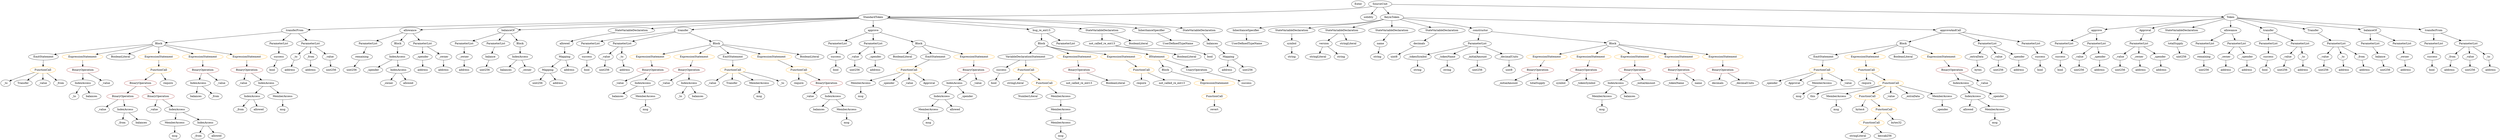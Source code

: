 strict digraph {
	graph [bb="0,0,11459,756"];
	node [label="\N"];
	Enter	[height=0.5,
		pos="6223,738",
		width=0.83628];
	ContractDefinition_StandardToken	[color=black,
		height=0.5,
		label=StandardToken,
		pos="4045,666",
		width=1.8897];
	FunctionDefinition_transferFrom_1	[color=black,
		height=0.5,
		label=transferFrom,
		pos="1361,594",
		width=1.6402];
	ContractDefinition_StandardToken -> FunctionDefinition_transferFrom_1	[pos="e,1419.5,597.21 3977.3,663.61 3708.7,658.06 2691.8,636.52 1855,612 1703.7,607.57 1526.5,601.18 1430.8,597.63"];
	FunctionDefinition_allowance_1	[color=black,
		height=0.5,
		label=allowance,
		pos="1911,594",
		width=1.3076];
	ContractDefinition_StandardToken -> FunctionDefinition_allowance_1	[pos="e,1957.6,597.21 3977.4,663.25 3744.7,657.17 2955.6,636.01 2304,612 2184.9,607.61 2045.5,601.3 1968.9,597.74"];
	FunctionDefinition_balanceOf_1	[color=black,
		height=0.5,
		label=balanceOf,
		pos="2362,594",
		width=1.3491];
	ContractDefinition_StandardToken -> FunctionDefinition_balanceOf_1	[pos="e,2408.9,598.96 3977.3,663.42 3770,658.39 3126,641.33 2593,612 2534.1,608.76 2467,603.66 2420.3,599.89"];
	StateVariableDeclaration_Unnamed_3	[color=black,
		height=0.5,
		label=StateVariableDeclaration,
		pos="2703,594",
		width=2.8184];
	ContractDefinition_StandardToken -> StateVariableDeclaration_Unnamed_3	[pos="e,2799,600.01 3978.9,661.55 3762.9,650.29 3076.7,614.49 2810.2,600.59"];
	FunctionDefinition_transfer_1	[color=black,
		height=0.5,
		label=transfer,
		pos="3080,594",
		width=1.0719];
	ContractDefinition_StandardToken -> FunctionDefinition_transfer_1	[pos="e,3118.1,597.76 3980.2,660.3 3799.1,647.16 3290.5,610.27 3129.5,598.59"];
	FunctionDefinition_approve_1	[color=black,
		height=0.5,
		label=approve,
		pos="4045,594",
		width=1.1412];
	ContractDefinition_StandardToken -> FunctionDefinition_approve_1	[pos="e,4045,612.1 4045,647.7 4045,640.41 4045,631.73 4045,623.54"];
	FunctionDefinition_bug_re_ent13	[color=black,
		height=0.5,
		label=bug_re_ent13,
		pos="4816,594",
		width=1.7095];
	ContractDefinition_StandardToken -> FunctionDefinition_bug_re_ent13	[pos="e,4757.7,600.29 4108.4,659.24 4251.4,646.26 4597.9,614.8 4746.5,601.31"];
	StateVariableDeclaration_Unnamed_1	[color=black,
		height=0.5,
		label=StateVariableDeclaration,
		pos="5094,594",
		width=2.8184];
	ContractDefinition_StandardToken -> StateVariableDeclaration_Unnamed_1	[pos="e,5004.4,602.74 4111.1,661.27 4253.1,653.16 4598.1,632.95 4887,612 4921.6,609.49 4959.4,606.47 4993.1,603.68"];
	InheritanceSpecifier_Unnamed	[color=black,
		height=0.5,
		label=InheritanceSpecifier,
		pos="5305,594",
		width=2.3333];
	ContractDefinition_StandardToken -> InheritanceSpecifier_Unnamed	[pos="e,5243.5,606.58 4113.1,664.76 4292.4,663.5 4791.4,655.99 5204,612 5213.2,611.02 5222.9,609.73 5232.4,608.3"];
	StateVariableDeclaration_Unnamed_2	[color=black,
		height=0.5,
		label=StateVariableDeclaration,
		pos="5524,594",
		width=2.8184];
	ContractDefinition_StandardToken -> StateVariableDeclaration_Unnamed_2	[pos="e,5448.5,606.37 4113.1,664.62 4311.5,663 4906.5,654.69 5398,612 5410.7,610.9 5424,609.43 5437.1,607.82"];
	Identifier__owner_1	[color=black,
		height=0.5,
		label=_owner,
		pos="1806,306",
		width=1.0719];
	IndexAccess_Unnamed_11	[color=black,
		height=0.5,
		label=IndexAccess,
		pos="4443,306",
		width=1.6402];
	IndexAccess_Unnamed_12	[color=black,
		height=0.5,
		label=IndexAccess,
		pos="4382,234",
		width=1.6402];
	IndexAccess_Unnamed_11 -> IndexAccess_Unnamed_12	[pos="e,4396.4,251.47 4428.5,288.41 4421.2,279.95 4412.1,269.49 4403.9,260.08"];
	Identifier__spender	[color=black,
		height=0.5,
		label=_spender,
		pos="4504,234",
		width=1.2521];
	IndexAccess_Unnamed_11 -> Identifier__spender	[pos="e,4489.6,251.47 4457.5,288.41 4464.8,279.95 4473.9,269.49 4482.1,260.08"];
	ParameterList_Unnamed_16	[color=black,
		height=0.5,
		label=ParameterList,
		pos="2165,522",
		width=1.7095];
	Parameter__owner_2	[color=black,
		height=0.5,
		label=_owner,
		pos="2165,450",
		width=1.0719];
	ParameterList_Unnamed_16 -> Parameter__owner_2	[pos="e,2165,468.1 2165,503.7 2165,496.41 2165,487.73 2165,479.54"];
	ParameterList_Unnamed_22	[color=black,
		height=0.5,
		label=ParameterList,
		pos="1706,522",
		width=1.7095];
	Parameter_remaining_1	[color=black,
		height=0.5,
		label=remaining,
		pos="1680,450",
		width=1.2798];
	ParameterList_Unnamed_22 -> Parameter_remaining_1	[pos="e,1686.4,468.1 1699.6,503.7 1696.8,496.15 1693.4,487.12 1690.3,478.68"];
	ElementaryTypeName_uint256_6	[color=black,
		height=0.5,
		label=uint256,
		pos="10674,378",
		width=1.0442];
	BinaryOperation_Unnamed_2	[color=brown,
		height=0.5,
		label=BinaryOperation,
		pos="3211,378",
		width=1.9867];
	Identifier__value_2	[color=black,
		height=0.5,
		label=_value,
		pos="3064,306",
		width=0.96103];
	BinaryOperation_Unnamed_2 -> Identifier__value_2	[pos="e,3088.9,318.85 3178.7,361.64 3155.2,350.42 3123.3,335.22 3099.1,323.7"];
	IndexAccess_Unnamed_2	[color=black,
		height=0.5,
		label=IndexAccess,
		pos="3176,306",
		width=1.6402];
	BinaryOperation_Unnamed_2 -> IndexAccess_Unnamed_2	[pos="e,3184.6,324.1 3202.3,359.7 3198.5,352.07 3194,342.92 3189.7,334.4"];
	Identifier_this	[color=black,
		height=0.5,
		label=this,
		pos="8271,234",
		width=0.75];
	Identifier_msg_7	[color=black,
		height=0.5,
		label=msg,
		pos="3992,234",
		width=0.75];
	ElementaryTypeName_uint256_15	[color=black,
		height=0.5,
		label=uint256,
		pos="6727,378",
		width=1.0442];
	ElementaryTypeName_uint256_10	[color=black,
		height=0.5,
		label=uint256,
		pos="2260,378",
		width=1.0442];
	Identifier_msg_2	[color=black,
		height=0.5,
		label=msg,
		pos="3512,234",
		width=0.75];
	ExpressionStatement_Unnamed_1	[color=orange,
		height=0.5,
		label=ExpressionStatement,
		pos="3049,450",
		width=2.458];
	BinaryOperation_Unnamed_1	[color=brown,
		height=0.5,
		label=BinaryOperation,
		pos="3050,378",
		width=1.9867];
	ExpressionStatement_Unnamed_1 -> BinaryOperation_Unnamed_1	[pos="e,3049.8,396.1 3049.2,431.7 3049.4,424.41 3049.5,415.73 3049.6,407.54"];
	Identifier__value_1	[color=black,
		height=0.5,
		label=_value,
		pos="2840,306",
		width=0.96103];
	Mapping_Unnamed	[color=black,
		height=0.5,
		label=Mapping,
		pos="5667,450",
		width=1.2105];
	ElementaryTypeName_address_18	[color=black,
		height=0.5,
		label=address,
		pos="5667,378",
		width=1.0996];
	Mapping_Unnamed -> ElementaryTypeName_address_18	[pos="e,5667,396.1 5667,431.7 5667,424.41 5667,415.73 5667,407.54"];
	ElementaryTypeName_uint256_13	[color=black,
		height=0.5,
		label=uint256,
		pos="5762,378",
		width=1.0442];
	Mapping_Unnamed -> ElementaryTypeName_uint256_13	[pos="e,5742.1,393.68 5687.6,433.81 5700.9,424.05 5718.3,411.22 5732.9,400.42"];
	Block_Unnamed_1	[color=black,
		height=0.5,
		label=Block,
		pos="742,522",
		width=0.90558];
	FunctionDefinition_transferFrom_1 -> Block_Unnamed_1	[pos="e,773.76,526.59 1306.3,586.82 1184.9,573.09 894.75,540.27 785.02,527.87"];
	ParameterList_Unnamed_15	[color=black,
		height=0.5,
		label=ParameterList,
		pos="1285,522",
		width=1.7095];
	FunctionDefinition_transferFrom_1 -> ParameterList_Unnamed_15	[pos="e,1302.9,539.47 1343,576.41 1333.5,567.69 1321.7,556.85 1311.3,547.21"];
	ParameterList_Unnamed_14	[color=black,
		height=0.5,
		label=ParameterList,
		pos="1437,522",
		width=1.7095];
	FunctionDefinition_transferFrom_1 -> ParameterList_Unnamed_14	[pos="e,1419.1,539.47 1379,576.41 1388.5,567.69 1400.3,556.85 1410.7,547.21"];
	Identifier__value_8	[color=black,
		height=0.5,
		label=_value,
		pos="1127,306",
		width=0.96103];
	FunctionCall_Unnamed_9	[color=orange,
		height=0.5,
		label=FunctionCall,
		pos="8318,378",
		width=1.6125];
	Identifier__spender_4	[color=black,
		height=0.5,
		label=_spender,
		pos="8076,306",
		width=1.2521];
	FunctionCall_Unnamed_9 -> Identifier__spender_4	[pos="e,8110.5,318.04 8275.3,365.37 8237.2,354.87 8179.7,338.83 8130,324 8127.1,323.15 8124.2,322.26 8121.2,321.35"];
	Identifier_Approval_1	[color=black,
		height=0.5,
		label=Approval,
		pos="8185,306",
		width=1.266];
	FunctionCall_Unnamed_9 -> Identifier_Approval_1	[pos="e,8211.7,321.04 8289.5,361.98 8269.7,351.56 8243.1,337.57 8221.7,326.32"];
	MemberAccess_Unnamed_12	[color=black,
		height=0.5,
		label=MemberAccess,
		pos="8318,306",
		width=1.9174];
	FunctionCall_Unnamed_9 -> MemberAccess_Unnamed_12	[pos="e,8318,324.1 8318,359.7 8318,352.41 8318,343.73 8318,335.54"];
	Identifier__value_13	[color=black,
		height=0.5,
		label=_value,
		pos="8440,306",
		width=0.96103];
	FunctionCall_Unnamed_9 -> Identifier__value_13	[pos="e,8417.4,319.98 8344.8,361.64 8363.3,351.01 8388,336.82 8407.6,325.56"];
	Identifier__from_1	[color=black,
		height=0.5,
		label=_from,
		pos="929,18",
		width=0.93331];
	ParameterList_Unnamed_3	[color=black,
		height=0.5,
		label=ParameterList,
		pos="10413,522",
		width=1.7095];
	Parameter_success	[color=black,
		height=0.5,
		label=success,
		pos="10413,450",
		width=1.1135];
	ParameterList_Unnamed_3 -> Parameter_success	[pos="e,10413,468.1 10413,503.7 10413,496.41 10413,487.73 10413,479.54"];
	Mapping_Unnamed_2	[color=black,
		height=0.5,
		label=Mapping,
		pos="2557,378",
		width=1.2105];
	ElementaryTypeName_uint256_14	[color=black,
		height=0.5,
		label=uint256,
		pos="2509,306",
		width=1.0442];
	Mapping_Unnamed_2 -> ElementaryTypeName_uint256_14	[pos="e,2520.3,323.47 2545.6,360.41 2540,352.22 2533.1,342.14 2526.8,332.95"];
	ElementaryTypeName_address_20	[color=black,
		height=0.5,
		label=address,
		pos="2604,306",
		width=1.0996];
	Mapping_Unnamed_2 -> ElementaryTypeName_address_20	[pos="e,2592.9,323.47 2568.1,360.41 2573.6,352.22 2580.4,342.14 2586.6,332.95"];
	EmitStatement_Unnamed_3	[color=black,
		height=0.5,
		label=EmitStatement,
		pos="8328,450",
		width=1.7788];
	EmitStatement_Unnamed_3 -> FunctionCall_Unnamed_9	[pos="e,8320.4,396.1 8325.5,431.7 8324.5,424.32 8323.2,415.52 8322,407.25"];
	Identifier__to	[color=black,
		height=0.5,
		label=_to,
		pos="3132,234",
		width=0.75];
	Identifier__value_3	[color=black,
		height=0.5,
		label=_value,
		pos="3288,306",
		width=0.96103];
	VariableDeclaration__value	[color=black,
		height=0.5,
		label=_value,
		pos="10678,450",
		width=0.96103];
	VariableDeclaration__value -> ElementaryTypeName_uint256_6	[pos="e,10675,396.1 10677,431.7 10677,424.41 10676,415.73 10676,407.54"];
	Identifier__from_3	[color=black,
		height=0.5,
		label=_from,
		pos="1110,162",
		width=0.93331];
	ElementaryTypeName_address_14	[color=black,
		height=0.5,
		label=address,
		pos="2165,378",
		width=1.0996];
	VariableDeclaration__to	[color=black,
		height=0.5,
		label=_to,
		pos="10765,450",
		width=0.75];
	ElementaryTypeName_address_8	[color=black,
		height=0.5,
		label=address,
		pos="10769,378",
		width=1.0996];
	VariableDeclaration__to -> ElementaryTypeName_address_8	[pos="e,10768,396.1 10766,431.7 10766,424.41 10767,415.73 10767,407.54"];
	ParameterList_Unnamed_23	[color=black,
		height=0.5,
		label=ParameterList,
		pos="6727,522",
		width=1.7095];
	Parameter__tokenSymbol	[color=black,
		height=0.5,
		label=_tokenSymbol,
		pos="6446,450",
		width=1.8065];
	ParameterList_Unnamed_23 -> Parameter__tokenSymbol	[pos="e,6493.2,462.75 6681.2,509.6 6633,497.58 6556.8,478.61 6504.3,465.53"];
	Parameter__tokenName	[color=black,
		height=0.5,
		label=_tokenName,
		pos="6587,450",
		width=1.5986];
	ParameterList_Unnamed_23 -> Parameter__tokenName	[pos="e,6616.5,465.75 6697,505.98 6676.4,495.72 6649,482 6626.7,470.84"];
	Parameter__initialAmount	[color=black,
		height=0.5,
		label=_initialAmount,
		pos="6727,450",
		width=1.7927];
	ParameterList_Unnamed_23 -> Parameter__initialAmount	[pos="e,6727,468.1 6727,503.7 6727,496.41 6727,487.73 6727,479.54"];
	Parameter__decimalUnits	[color=black,
		height=0.5,
		label=_decimalUnits,
		pos="6873,450",
		width=1.765];
	ParameterList_Unnamed_23 -> Parameter__decimalUnits	[pos="e,6841.6,466.07 6758,506.15 6779.3,495.92 6807.9,482.2 6831.3,471.01"];
	ElementaryTypeName_uint256_1	[color=black,
		height=0.5,
		label=uint256,
		pos="10961,378",
		width=1.0442];
	VariableDeclaration_decimals	[color=black,
		height=0.5,
		label=decimals,
		pos="6530,522",
		width=1.1967];
	ElementaryTypeName_uint8	[color=black,
		height=0.5,
		label=uint8,
		pos="6334,450",
		width=0.7947];
	VariableDeclaration_decimals -> ElementaryTypeName_uint8	[pos="e,6356.4,461.43 6495.8,510.57 6463.5,500.5 6414,484.41 6372,468 6370.2,467.31 6368.4,466.59 6366.6,465.84"];
	MemberAccess_Unnamed_6	[color=black,
		height=0.5,
		label=MemberAccess,
		pos="4941,162",
		width=1.9174];
	MemberAccess_Unnamed_7	[color=black,
		height=0.5,
		label=MemberAccess,
		pos="4941,90",
		width=1.9174];
	MemberAccess_Unnamed_6 -> MemberAccess_Unnamed_7	[pos="e,4941,108.1 4941,143.7 4941,136.41 4941,127.73 4941,119.54"];
	Identifier__spender_5	[color=black,
		height=0.5,
		label=_spender,
		pos="8882,162",
		width=1.2521];
	IndexAccess_Unnamed_8	[color=black,
		height=0.5,
		label=IndexAccess,
		pos="1239,306",
		width=1.6402];
	IndexAccess_Unnamed_9	[color=black,
		height=0.5,
		label=IndexAccess,
		pos="1170,234",
		width=1.6402];
	IndexAccess_Unnamed_8 -> IndexAccess_Unnamed_9	[pos="e,1186.2,251.47 1222.6,288.41 1214.1,279.78 1203.6,269.06 1194.1,259.5"];
	MemberAccess_Unnamed_4	[color=black,
		height=0.5,
		label=MemberAccess,
		pos="1316,234",
		width=1.9174];
	IndexAccess_Unnamed_8 -> MemberAccess_Unnamed_4	[pos="e,1297.6,251.71 1257.2,288.41 1266.8,279.76 1278.6,269 1289.1,259.42"];
	MemberAccess_Unnamed_14	[color=black,
		height=0.5,
		label=MemberAccess,
		pos="8385,234",
		width=1.9174];
	Identifier_msg_11	[color=black,
		height=0.5,
		label=msg,
		pos="8385,162",
		width=0.75];
	MemberAccess_Unnamed_14 -> Identifier_msg_11	[pos="e,8385,180.1 8385,215.7 8385,208.41 8385,199.73 8385,191.54"];
	Block_Unnamed_8	[color=black,
		height=0.5,
		label=Block,
		pos="8690,522",
		width=0.90558];
	Block_Unnamed_8 -> EmitStatement_Unnamed_3	[pos="e,8379.5,460.96 8659.4,515.09 8600.3,503.66 8469.1,478.29 8390.7,463.12"];
	ExpressionStatement_Unnamed_17	[color=orange,
		height=0.5,
		label=ExpressionStatement,
		pos="8519,450",
		width=2.458];
	Block_Unnamed_8 -> ExpressionStatement_Unnamed_17	[pos="e,8557.1,466.62 8664.4,510.52 8638.9,500.07 8599,483.76 8567.5,470.85"];
	BooleanLiteral_Unnamed_6	[color=black,
		height=0.5,
		label=BooleanLiteral,
		pos="8690,450",
		width=1.7788];
	Block_Unnamed_8 -> BooleanLiteral_Unnamed_6	[pos="e,8690,468.1 8690,503.7 8690,496.41 8690,487.73 8690,479.54"];
	ExpressionStatement_Unnamed_16	[color=orange,
		height=0.5,
		label=ExpressionStatement,
		pos="8861,450",
		width=2.458];
	Block_Unnamed_8 -> ExpressionStatement_Unnamed_16	[pos="e,8822.9,466.62 8715.6,510.52 8741.1,500.07 8781,483.76 8812.5,470.85"];
	ExpressionStatement_Unnamed_12	[color=orange,
		height=0.5,
		label=ExpressionStatement,
		pos="7043,450",
		width=2.458];
	BinaryOperation_Unnamed_12	[color=brown,
		height=0.5,
		label=BinaryOperation,
		pos="6983,378",
		width=1.9867];
	ExpressionStatement_Unnamed_12 -> BinaryOperation_Unnamed_12	[pos="e,6997.4,395.79 7028.5,432.05 7021.3,423.71 7012.6,413.49 7004.6,404.25"];
	Parameter__extraData	[color=black,
		height=0.5,
		label=_extraData,
		pos="9018,450",
		width=1.4046];
	ElementaryTypeName_bytes	[color=black,
		height=0.5,
		label=bytes,
		pos="9027,378",
		width=0.85014];
	Parameter__extraData -> ElementaryTypeName_bytes	[pos="e,9024.8,396.1 9020.2,431.7 9021.2,424.32 9022.3,415.52 9023.4,407.25"];
	Identifier_not_called_re_ent13_1	[color=black,
		height=0.5,
		label=not_called_re_ent13,
		pos="5027,306",
		width=2.3887];
	VariableDeclarationStatement_Unnamed	[color=black,
		height=0.5,
		label=VariableDeclarationStatement,
		pos="4750,450",
		width=3.3174];
	VariableDeclaration_success	[color=black,
		height=0.5,
		label=success,
		pos="4639,378",
		width=1.1135];
	VariableDeclarationStatement_Unnamed -> VariableDeclaration_success	[pos="e,4661.5,393.19 4723.1,432.05 4707.4,422.11 4687.3,409.49 4670.8,399.05"];
	FunctionCall_Unnamed_5	[color=orange,
		height=0.5,
		label=FunctionCall,
		pos="4755,378",
		width=1.6125];
	VariableDeclarationStatement_Unnamed -> FunctionCall_Unnamed_5	[pos="e,4753.8,396.1 4751.2,431.7 4751.8,424.41 4752.4,415.73 4753,407.54"];
	MemberAccess_Unnamed_9	[color=black,
		height=0.5,
		label=MemberAccess,
		pos="3992,306",
		width=1.9174];
	MemberAccess_Unnamed_9 -> Identifier_msg_7	[pos="e,3992,252.1 3992,287.7 3992,280.41 3992,271.73 3992,263.54"];
	Block_Unnamed_6	[color=black,
		height=0.5,
		label=Block,
		pos="1850,522",
		width=0.90558];
	IndexAccess_Unnamed_13	[color=black,
		height=0.5,
		label=IndexAccess,
		pos="1845,450",
		width=1.6402];
	Block_Unnamed_6 -> IndexAccess_Unnamed_13	[pos="e,1846.2,468.1 1848.8,503.7 1848.2,496.41 1847.6,487.73 1847,479.54"];
	Identifier_balances	[color=black,
		height=0.5,
		label=balances,
		pos="3796,162",
		width=1.1828];
	VariableDeclaration_version	[color=black,
		height=0.5,
		label=version,
		pos="6077,522",
		width=1.0442];
	stringLiteral_Unnamed_1	[color=black,
		height=0.5,
		label=stringLiteral,
		pos="6059,450",
		width=1.5016];
	VariableDeclaration_version -> stringLiteral_Unnamed_1	[pos="e,6063.4,468.1 6072.6,503.7 6070.7,496.32 6068.4,487.52 6066.3,479.25"];
	ElementaryTypeName_string_2	[color=black,
		height=0.5,
		label=string,
		pos="6162,450",
		width=0.864];
	VariableDeclaration_version -> ElementaryTypeName_string_2	[pos="e,6144.6,465.35 6095,506.15 6106.9,496.37 6122.7,483.4 6135.9,472.5"];
	Identifier__to_2	[color=black,
		height=0.5,
		label=_to,
		pos="361,234",
		width=0.75];
	IndexAccess_Unnamed_7	[color=black,
		height=0.5,
		label=IndexAccess,
		pos="913,306",
		width=1.6402];
	Identifier_balances_5	[color=black,
		height=0.5,
		label=balances,
		pos="905,234",
		width=1.1828];
	IndexAccess_Unnamed_7 -> Identifier_balances_5	[pos="e,906.95,252.1 911.02,287.7 910.19,280.41 909.2,271.73 908.26,263.54"];
	Identifier__from_2	[color=black,
		height=0.5,
		label=_from,
		pos="999,234",
		width=0.93331];
	IndexAccess_Unnamed_7 -> Identifier__from_2	[pos="e,981.21,249.48 932.95,288.76 944.69,279.21 959.68,267.01 972.41,256.64"];
	Identifier_allowed_4	[color=black,
		height=0.5,
		label=allowed,
		pos="9006,162",
		width=1.0858];
	MemberAccess_Unnamed_10	[color=black,
		height=0.5,
		label=MemberAccess,
		pos="7280,234",
		width=1.9174];
	Identifier_msg_8	[color=black,
		height=0.5,
		label=msg,
		pos="7280,162",
		width=0.75];
	MemberAccess_Unnamed_10 -> Identifier_msg_8	[pos="e,7280,180.1 7280,215.7 7280,208.41 7280,199.73 7280,191.54"];
	Block_Unnamed_3	[color=black,
		height=0.5,
		label=Block,
		pos="4816,522",
		width=0.90558];
	Block_Unnamed_3 -> VariableDeclarationStatement_Unnamed	[pos="e,4766,467.96 4801.4,505.46 4793.2,496.87 4783,485.97 4773.7,476.19"];
	ExpressionStatement_Unnamed_9	[color=orange,
		height=0.5,
		label=ExpressionStatement,
		pos="4976,450",
		width=2.458];
	Block_Unnamed_3 -> ExpressionStatement_Unnamed_9	[pos="e,4939.9,466.8 4841,510.06 4864.6,499.72 4900.7,483.94 4929.6,471.3"];
	ExpressionStatement_Unnamed_7	[color=orange,
		height=0.5,
		label=ExpressionStatement,
		pos="5171,450",
		width=2.458];
	Block_Unnamed_3 -> ExpressionStatement_Unnamed_7	[pos="e,5105.4,462.44 4840.4,509.82 4845.8,507.65 4851.5,505.57 4857,504 4950.6,477.19 4977.1,484.32 5073,468 5079.9,466.83 5087,465.61 \
5094.2,464.38"];
	IfStatement_Unnamed	[color=orange,
		height=0.5,
		label=IfStatement,
		pos="5331,450",
		width=1.4739];
	Block_Unnamed_3 -> IfStatement_Unnamed	[pos="e,5292.3,462.6 4840.3,509.5 4845.7,507.35 4851.5,505.36 4857,504 5035.1,460.38 5087.4,500.01 5268,468 5272.3,467.23 5276.8,466.31 \
5281.3,465.29"];
	BinaryOperation_Unnamed_16	[color=brown,
		height=0.5,
		label=BinaryOperation,
		pos="8907,378",
		width=1.9867];
	IndexAccess_Unnamed_16	[color=black,
		height=0.5,
		label=IndexAccess,
		pos="8958,306",
		width=1.6402];
	BinaryOperation_Unnamed_16 -> IndexAccess_Unnamed_16	[pos="e,8945.8,323.79 8919.3,360.05 8925.3,351.89 8932.6,341.91 8939.2,332.82"];
	Identifier__value_12	[color=black,
		height=0.5,
		label=_value,
		pos="9070,306",
		width=0.96103];
	BinaryOperation_Unnamed_16 -> Identifier__value_12	[pos="e,9043.9,318.2 8942,361.98 8969,350.39 9006.2,334.39 9033.6,322.64"];
	BooleanLiteral_Unnamed_5	[color=black,
		height=0.5,
		label=BooleanLiteral,
		pos="4197,450",
		width=1.7788];
	InheritanceSpecifier_Unnamed_1	[color=black,
		height=0.5,
		label=InheritanceSpecifier,
		pos="5735,594",
		width=2.3333];
	UserDefinedTypeName_Unnamed_1	[color=black,
		height=0.5,
		label=UserDefinedTypeName,
		pos="5760,522",
		width=2.7214];
	InheritanceSpecifier_Unnamed_1 -> UserDefinedTypeName_Unnamed_1	[pos="e,5753.9,540.1 5741.2,575.7 5743.9,568.15 5747.1,559.12 5750.1,550.68"];
	Identifier_require	[color=black,
		height=0.5,
		label=require,
		pos="3707,306",
		width=1.0026];
	EmitStatement_Unnamed_1	[color=black,
		height=0.5,
		label=EmitStatement,
		pos="216,450",
		width=1.7788];
	FunctionCall_Unnamed_3	[color=orange,
		height=0.5,
		label=FunctionCall,
		pos="209,378",
		width=1.6125];
	EmitStatement_Unnamed_1 -> FunctionCall_Unnamed_3	[pos="e,210.71,396.1 214.27,431.7 213.54,424.41 212.67,415.73 211.85,407.54"];
	Parameter__spender_3	[color=black,
		height=0.5,
		label=_spender,
		pos="1967,450",
		width=1.2521];
	ElementaryTypeName_address_17	[color=black,
		height=0.5,
		label=address,
		pos="1971,378",
		width=1.0996];
	Parameter__spender_3 -> ElementaryTypeName_address_17	[pos="e,1970,396.1 1968,431.7 1968.4,424.41 1968.9,415.73 1969.4,407.54"];
	ElementaryTypeName_address_21	[color=black,
		height=0.5,
		label=address,
		pos="9219,378",
		width=1.0996];
	ElementaryTypeName_address_11	[color=black,
		height=0.5,
		label=address,
		pos="2921,378",
		width=1.0996];
	ParameterList_Unnamed_18	[color=black,
		height=0.5,
		label=ParameterList,
		pos="4928,522",
		width=1.7095];
	ElementaryTypeName_address	[color=black,
		height=0.5,
		label=address,
		pos="11056,378",
		width=1.0996];
	ElementaryTypeName_address_10	[color=black,
		height=0.5,
		label=address,
		pos="9902,378",
		width=1.0996];
	ParameterList_Unnamed_11	[color=black,
		height=0.5,
		label=ParameterList,
		pos="9822,522",
		width=1.7095];
	VariableDeclaration__value_1	[color=black,
		height=0.5,
		label=_value,
		pos="9709,450",
		width=0.96103];
	ParameterList_Unnamed_11 -> VariableDeclaration__value_1	[pos="e,9730.5,464.3 9796.6,505.29 9779.8,494.88 9757.7,481.17 9739.9,470.12"];
	VariableDeclaration__owner	[color=black,
		height=0.5,
		label=_owner,
		pos="9800,450",
		width=1.0719];
	ParameterList_Unnamed_11 -> VariableDeclaration__owner	[pos="e,9805.4,468.1 9816.6,503.7 9814.2,496.24 9811.4,487.32 9808.8,478.97"];
	VariableDeclaration__spender	[color=black,
		height=0.5,
		label=_spender,
		pos="9902,450",
		width=1.2521];
	ParameterList_Unnamed_11 -> VariableDeclaration__spender	[pos="e,9884,466.75 9841,504.41 9851.2,495.41 9864.1,484.15 9875.4,474.29"];
	IndexAccess_Unnamed_9 -> Identifier__from_3	[pos="e,1123.3,178.51 1155.8,216.41 1148.2,207.62 1138.9,196.66 1130.5,186.96"];
	Identifier_allowed_1	[color=black,
		height=0.5,
		label=allowed,
		pos="1201,162",
		width=1.0858];
	IndexAccess_Unnamed_9 -> Identifier_allowed_1	[pos="e,1193.4,180.1 1177.7,215.7 1181,208.07 1185.1,198.92 1188.9,190.4"];
	FunctionDefinition_approve	[color=black,
		height=0.5,
		label=approve,
		pos="9608,594",
		width=1.1412];
	ParameterList_Unnamed_7	[color=black,
		height=0.5,
		label=ParameterList,
		pos="9465,522",
		width=1.7095];
	FunctionDefinition_approve -> ParameterList_Unnamed_7	[pos="e,9495.6,538 9581.4,580 9560.2,569.58 9530,554.8 9505.7,542.9"];
	ParameterList_Unnamed_6	[color=black,
		height=0.5,
		label=ParameterList,
		pos="9608,522",
		width=1.7095];
	FunctionDefinition_approve -> ParameterList_Unnamed_6	[pos="e,9608,540.1 9608,575.7 9608,568.41 9608,559.73 9608,551.54"];
	ElementaryTypeName_uint256_7	[color=black,
		height=0.5,
		label=uint256,
		pos="9707,378",
		width=1.0442];
	VariableDeclaration__value_1 -> ElementaryTypeName_uint256_7	[pos="e,9707.5,396.1 9708.5,431.7 9708.3,424.41 9708,415.73 9707.8,407.54"];
	BinaryOperation_Unnamed_3	[color=brown,
		height=0.5,
		label=BinaryOperation,
		pos="647,306",
		width=1.9867];
	BinaryOperation_Unnamed_4	[color=brown,
		height=0.5,
		label=BinaryOperation,
		pos="590,234",
		width=1.9867];
	BinaryOperation_Unnamed_3 -> BinaryOperation_Unnamed_4	[pos="e,603.67,251.79 633.2,288.05 626.48,279.8 618.26,269.7 610.8,260.54"];
	BinaryOperation_Unnamed_5	[color=brown,
		height=0.5,
		label=BinaryOperation,
		pos="751,234",
		width=1.9867];
	BinaryOperation_Unnamed_3 -> BinaryOperation_Unnamed_5	[pos="e,726.65,251.39 671.12,288.76 684.81,279.55 702.15,267.88 717.17,257.77"];
	Parameter_success_3	[color=black,
		height=0.5,
		label=success,
		pos="2743,450",
		width=1.1135];
	ElementaryTypeName_bool_3	[color=black,
		height=0.5,
		label=bool,
		pos="2743,378",
		width=0.76697];
	Parameter_success_3 -> ElementaryTypeName_bool_3	[pos="e,2743,396.1 2743,431.7 2743,424.41 2743,415.73 2743,407.54"];
	Identifier_revert	[color=black,
		height=0.5,
		label=revert,
		pos="5645,162",
		width=0.87786];
	EventDefinition_Approval	[color=black,
		height=0.5,
		label=Approval,
		pos="9844,594",
		width=1.266];
	EventDefinition_Approval -> ParameterList_Unnamed_11	[pos="e,9827.4,540.1 9838.6,575.7 9836.2,568.24 9833.4,559.32 9830.8,550.97"];
	FunctionCall_Unnamed_14	[color=orange,
		height=0.5,
		label=FunctionCall,
		pos="8551,90",
		width=1.6125];
	stringLiteral_Unnamed_3	[color=black,
		height=0.5,
		label=stringLiteral,
		pos="8490,18",
		width=1.5016];
	FunctionCall_Unnamed_14 -> stringLiteral_Unnamed_3	[pos="e,8504.4,35.47 8536.5,72.411 8529.2,63.955 8520.1,53.494 8511.9,44.078"];
	Identifier_keccak256	[color=black,
		height=0.5,
		label=keccak256,
		pos="8612,18",
		width=1.3907];
	FunctionCall_Unnamed_14 -> Identifier_keccak256	[pos="e,8597.6,35.47 8565.5,72.411 8572.8,63.955 8581.9,53.494 8590.1,44.078"];
	Parameter__owner_2 -> ElementaryTypeName_address_14	[pos="e,2165,396.1 2165,431.7 2165,424.41 2165,415.73 2165,407.54"];
	MemberAccess_Unnamed_8	[color=black,
		height=0.5,
		label=MemberAccess,
		pos="4319,162",
		width=1.9174];
	IndexAccess_Unnamed_12 -> MemberAccess_Unnamed_8	[pos="e,4334.3,179.96 4367.1,216.41 4359.6,208.08 4350.3,197.8 4341.9,188.49"];
	Identifier_allowed_2	[color=black,
		height=0.5,
		label=allowed,
		pos="4445,162",
		width=1.0858];
	IndexAccess_Unnamed_12 -> Identifier_allowed_2	[pos="e,4430.6,178.99 4396.9,216.41 4404.7,207.74 4414.4,196.97 4423.1,187.38"];
	Parameter_success_2	[color=black,
		height=0.5,
		label=success,
		pos="9420,450",
		width=1.1135];
	ParameterList_Unnamed_7 -> Parameter_success_2	[pos="e,9430.8,467.79 9454.1,504.05 9449,496.06 9442.7,486.33 9437,477.4"];
	ParameterList_Unnamed_5	[color=black,
		height=0.5,
		label=ParameterList,
		pos="11154,522",
		width=1.7095];
	Parameter_success_1	[color=black,
		height=0.5,
		label=success,
		pos="11145,450",
		width=1.1135];
	ParameterList_Unnamed_5 -> Parameter_success_1	[pos="e,11147,468.1 11152,503.7 11151,496.32 11150,487.52 11149,479.25"];
	BinaryOperation_Unnamed_8	[color=brown,
		height=0.5,
		label=BinaryOperation,
		pos="1132,378",
		width=1.9867];
	BinaryOperation_Unnamed_8 -> Identifier__value_8	[pos="e,1128.2,324.1 1130.8,359.7 1130.2,352.41 1129.6,343.73 1129,335.54"];
	BinaryOperation_Unnamed_8 -> IndexAccess_Unnamed_8	[pos="e,1215.1,322.67 1156.8,360.76 1171.3,351.27 1189.9,339.15 1205.6,328.82"];
	Identifier__value_7	[color=black,
		height=0.5,
		label=_value,
		pos="1025,306",
		width=0.96103];
	ElementaryTypeName_string_4	[color=black,
		height=0.5,
		label=string,
		pos="6446,378",
		width=0.864];
	Parameter__tokenSymbol -> ElementaryTypeName_string_4	[pos="e,6446,396.1 6446,431.7 6446,424.41 6446,415.73 6446,407.54"];
	ElementaryTypeName_uint256_3	[color=black,
		height=0.5,
		label=uint256,
		pos="11324,378",
		width=1.0442];
	ElementaryTypeName_string_3	[color=black,
		height=0.5,
		label=string,
		pos="6587,378",
		width=0.864];
	ElementaryTypeName_address_1	[color=black,
		height=0.5,
		label=address,
		pos="10579,378",
		width=1.0996];
	Identifier_require_1	[color=black,
		height=0.5,
		label=require,
		pos="773,306",
		width=1.0026];
	FunctionDefinition_allowance_1 -> ParameterList_Unnamed_22	[pos="e,1745,536.31 1876.7,581.28 1843.6,569.98 1793.1,552.76 1755.7,539.96"];
	FunctionDefinition_allowance_1 -> Block_Unnamed_6	[pos="e,1863.5,538.51 1896.5,576.41 1888.9,567.62 1879.3,556.66 1870.9,546.96"];
	ParameterList_Unnamed_21	[color=black,
		height=0.5,
		label=ParameterList,
		pos="1967,522",
		width=1.7095];
	FunctionDefinition_allowance_1 -> ParameterList_Unnamed_21	[pos="e,1953.4,539.96 1924.3,576.41 1930.9,568.16 1939,558.01 1946.4,548.78"];
	Identifier_balances_4	[color=black,
		height=0.5,
		label=balances,
		pos="449,234",
		width=1.1828];
	Identifier__initialAmount_1	[color=black,
		height=0.5,
		label=_initialAmount,
		pos="6837,306",
		width=1.7927];
	BinaryOperation_Unnamed_12 -> Identifier__initialAmount_1	[pos="e,6868.5,322.09 6951,361.64 6929.7,351.45 6901.6,337.97 6878.6,326.95"];
	Identifier_totalSupply	[color=black,
		height=0.5,
		label=totalSupply,
		pos="6973,306",
		width=1.4739];
	BinaryOperation_Unnamed_12 -> Identifier_totalSupply	[pos="e,6975.4,324.1 6980.5,359.7 6979.5,352.32 6978.2,343.52 6977,335.25"];
	StateVariableDeclaration_Unnamed_6	[color=black,
		height=0.5,
		label=StateVariableDeclaration,
		pos="5938,594",
		width=2.8184];
	VariableDeclaration_symbol	[color=black,
		height=0.5,
		label=symbol,
		pos="5938,522",
		width=1.0581];
	StateVariableDeclaration_Unnamed_6 -> VariableDeclaration_symbol	[pos="e,5938,540.1 5938,575.7 5938,568.41 5938,559.73 5938,551.54"];
	ElementaryTypeName_string_1	[color=black,
		height=0.5,
		label=string,
		pos="5938,450",
		width=0.864];
	BinaryOperation_Unnamed_9	[color=brown,
		height=0.5,
		label=BinaryOperation,
		pos="5027,378",
		width=1.9867];
	BinaryOperation_Unnamed_9 -> Identifier_not_called_re_ent13_1	[pos="e,5027,324.1 5027,359.7 5027,352.41 5027,343.73 5027,335.54"];
	BooleanLiteral_Unnamed_4	[color=black,
		height=0.5,
		label=BooleanLiteral,
		pos="5195,306",
		width=1.7788];
	BinaryOperation_Unnamed_9 -> BooleanLiteral_Unnamed_4	[pos="e,5160.2,321.51 5063,361.98 5088.4,351.41 5122.5,337.19 5149.7,325.86"];
	Identifier__spender_2	[color=black,
		height=0.5,
		label=_spender,
		pos="1732,378",
		width=1.2521];
	SourceUnit_Unnamed	[color=black,
		height=0.5,
		label=SourceUnit,
		pos="6324,738",
		width=1.46];
	SourceUnit_Unnamed -> ContractDefinition_StandardToken	[pos="e,4113.3,667.64 6286.3,725.09 6278.3,723.02 6270,721.17 6262,720 6047.6,688.53 4496,671.42 4124.7,667.75"];
	PragmaDirective_solidity	[color=black,
		height=0.5,
		label=solidity,
		pos="6268,666",
		width=1.0442];
	SourceUnit_Unnamed -> PragmaDirective_solidity	[pos="e,6280.8,682.99 6310.7,720.41 6303.9,711.92 6295.5,701.41 6288,691.96"];
	ContractDefinition_KeymToken	[color=black,
		height=0.5,
		label=KeymToken,
		pos="6380,666",
		width=1.5709];
	SourceUnit_Unnamed -> ContractDefinition_KeymToken	[pos="e,6366.4,683.96 6337.3,720.41 6343.9,712.16 6352,702.01 6359.4,692.78"];
	ContractDefinition_Token	[color=black,
		height=0.5,
		label=Token,
		pos="10245,666",
		width=0.96103];
	SourceUnit_Unnamed -> ContractDefinition_Token	[pos="e,10210,667.62 6376.5,736.06 6809.8,728.33 9790.9,675.11 10199,667.82"];
	Parameter__to_3	[color=black,
		height=0.5,
		label=_to,
		pos="1364,450",
		width=0.75];
	ElementaryTypeName_address_13	[color=black,
		height=0.5,
		label=address,
		pos="1346,378",
		width=1.0996];
	Parameter__to_3 -> ElementaryTypeName_address_13	[pos="e,1350.4,396.28 1359.6,432.05 1357.7,424.6 1355.4,415.64 1353.3,407.22"];
	Identifier__from	[color=black,
		height=0.5,
		label=_from,
		pos="556,90",
		width=0.93331];
	ElementaryTypeName_bytes4	[color=black,
		height=0.5,
		label=bytes4,
		pos="8498,162",
		width=0.97489];
	Identifier__value	[color=black,
		height=0.5,
		label=_value,
		pos="3749,234",
		width=0.96103];
	VariableDeclaration_totalSupply	[color=black,
		height=0.5,
		label=totalSupply,
		pos="9998,522",
		width=1.4739];
	ElementaryTypeName_uint256	[color=black,
		height=0.5,
		label=uint256,
		pos="10003,450",
		width=1.0442];
	VariableDeclaration_totalSupply -> ElementaryTypeName_uint256	[pos="e,10002,468.1 9999.2,503.7 9999.8,496.41 10000,487.73 10001,479.54"];
	IndexAccess_Unnamed_1	[color=black,
		height=0.5,
		label=IndexAccess,
		pos="2952,306",
		width=1.6402];
	Identifier_balances_1	[color=black,
		height=0.5,
		label=balances,
		pos="2833,234",
		width=1.1828];
	IndexAccess_Unnamed_1 -> Identifier_balances_1	[pos="e,2856.9,249.07 2925.6,289.46 2908.3,279.27 2885.4,265.84 2866.8,254.87"];
	MemberAccess_Unnamed_1	[color=black,
		height=0.5,
		label=MemberAccess,
		pos="2963,234",
		width=1.9174];
	IndexAccess_Unnamed_1 -> MemberAccess_Unnamed_1	[pos="e,2960.3,252.1 2954.7,287.7 2955.9,280.32 2957.3,271.52 2958.6,263.25"];
	Parameter__value_6	[color=black,
		height=0.5,
		label=_value,
		pos="9121,450",
		width=0.96103];
	ElementaryTypeName_uint256_16	[color=black,
		height=0.5,
		label=uint256,
		pos="9121,378",
		width=1.0442];
	Parameter__value_6 -> ElementaryTypeName_uint256_16	[pos="e,9121,396.1 9121,431.7 9121,424.41 9121,415.73 9121,407.54"];
	ElementaryTypeName_address_9	[color=black,
		height=0.5,
		label=address,
		pos="9802,378",
		width=1.0996];
	VariableDeclaration__owner -> ElementaryTypeName_address_9	[pos="e,9801.5,396.1 9800.5,431.7 9800.7,424.41 9801,415.73 9801.2,407.54"];
	ParameterList_Unnamed_17	[color=black,
		height=0.5,
		label=ParameterList,
		pos="2306,522",
		width=1.7095];
	Parameter_balance_1	[color=black,
		height=0.5,
		label=balance,
		pos="2281,450",
		width=1.0719];
	ParameterList_Unnamed_17 -> Parameter_balance_1	[pos="e,2287.1,468.1 2299.8,503.7 2297.1,496.15 2293.9,487.12 2290.9,478.68"];
	ElementaryTypeName_address_6	[color=black,
		height=0.5,
		label=address,
		pos="10310,378",
		width=1.0996];
	Parameter__value_3	[color=black,
		height=0.5,
		label=_value,
		pos="2836,450",
		width=0.96103];
	ElementaryTypeName_uint256_8	[color=black,
		height=0.5,
		label=uint256,
		pos="2826,378",
		width=1.0442];
	Parameter__value_3 -> ElementaryTypeName_uint256_8	[pos="e,2828.4,396.1 2833.5,431.7 2832.5,424.32 2831.2,415.52 2830,407.25"];
	Identifier__value_5	[color=black,
		height=0.5,
		label=_value,
		pos="739,162",
		width=0.96103];
	ParameterList_Unnamed_13	[color=black,
		height=0.5,
		label=ParameterList,
		pos="2771,522",
		width=1.7095];
	ParameterList_Unnamed_13 -> Parameter_success_3	[pos="e,2749.8,468.1 2764.1,503.7 2761.1,496.15 2757.4,487.12 2754.1,478.68"];
	Identifier_msg_9	[color=black,
		height=0.5,
		label=msg,
		pos="9132,90",
		width=0.75];
	IndexAccess_Unnamed_15	[color=black,
		height=0.5,
		label=IndexAccess,
		pos="7345,306",
		width=1.6402];
	IndexAccess_Unnamed_15 -> MemberAccess_Unnamed_10	[pos="e,7295.7,251.96 7329.6,288.41 7321.8,279.99 7312.1,269.58 7303.4,260.2"];
	Identifier_balances_7	[color=black,
		height=0.5,
		label=balances,
		pos="7410,234",
		width=1.1828];
	IndexAccess_Unnamed_15 -> Identifier_balances_7	[pos="e,7395.2,250.99 7360.4,288.41 7368.5,279.74 7378.5,268.97 7387.4,259.38"];
	Parameter_balance	[color=black,
		height=0.5,
		label=balance,
		pos="10943,450",
		width=1.0719];
	Parameter_balance -> ElementaryTypeName_uint256_1	[pos="e,10957,396.1 10947,431.7 10949,424.32 10952,415.52 10954,407.25"];
	FunctionCall_Unnamed_12	[color=orange,
		height=0.5,
		label=FunctionCall,
		pos="8530,234",
		width=1.6125];
	FunctionCall_Unnamed_12 -> ElementaryTypeName_bytes4	[pos="e,8505.6,179.62 8522.1,215.7 8518.6,207.95 8514.3,198.64 8510.3,190.02"];
	FunctionCall_Unnamed_13	[color=orange,
		height=0.5,
		label=FunctionCall,
		pos="8609,162",
		width=1.6125];
	FunctionCall_Unnamed_12 -> FunctionCall_Unnamed_13	[pos="e,8590.5,179.39 8548.3,216.76 8558.3,207.91 8570.9,196.77 8582,186.93"];
	StateVariableDeclaration_Unnamed	[color=black,
		height=0.5,
		label=StateVariableDeclaration,
		pos="10025,594",
		width=2.8184];
	StateVariableDeclaration_Unnamed -> VariableDeclaration_totalSupply	[pos="e,10005,540.1 10018,575.7 10015,568.15 10012,559.12 10009,550.68"];
	ParameterList_Unnamed_24	[color=black,
		height=0.5,
		label=ParameterList,
		pos="9069,522",
		width=1.7095];
	ParameterList_Unnamed_24 -> Parameter__extraData	[pos="e,9030.2,467.79 9056.7,504.05 9050.7,495.89 9043.4,485.91 9036.8,476.82"];
	ParameterList_Unnamed_24 -> Parameter__value_6	[pos="e,9108.9,467.31 9081.6,504.05 9087.7,495.77 9095.3,485.62 9102.1,476.42"];
	Parameter__spender_4	[color=black,
		height=0.5,
		label=_spender,
		pos="9219,450",
		width=1.2521];
	ParameterList_Unnamed_24 -> Parameter__spender_4	[pos="e,9190.8,464.17 9100.8,506.15 9124.1,495.27 9155.9,480.44 9180.7,468.9"];
	MemberAccess_Unnamed	[color=black,
		height=0.5,
		label=MemberAccess,
		pos="3926,162",
		width=1.9174];
	Identifier_msg	[color=black,
		height=0.5,
		label=msg,
		pos="3926,90",
		width=0.75];
	MemberAccess_Unnamed -> Identifier_msg	[pos="e,3926,108.1 3926,143.7 3926,136.41 3926,127.73 3926,119.54"];
	FunctionCall_Unnamed_8	[color=orange,
		height=0.5,
		label=FunctionCall,
		pos="4222,378",
		width=1.6125];
	FunctionCall_Unnamed_8 -> MemberAccess_Unnamed_9	[pos="e,4035.8,320.33 4181.7,364.73 4144.3,353.34 4088.3,336.3 4046.8,323.68"];
	Identifier__spender_1	[color=black,
		height=0.5,
		label=_spender,
		pos="4124,306",
		width=1.2521];
	FunctionCall_Unnamed_8 -> Identifier__spender_1	[pos="e,4145.1,322.1 4199.8,361.12 4186.3,351.52 4169,339.16 4154.3,328.67"];
	Identifier__value_11	[color=black,
		height=0.5,
		label=_value,
		pos="4222,306",
		width=0.96103];
	FunctionCall_Unnamed_8 -> Identifier__value_11	[pos="e,4222,324.1 4222,359.7 4222,352.41 4222,343.73 4222,335.54"];
	Identifier_Approval	[color=black,
		height=0.5,
		label=Approval,
		pos="4320,306",
		width=1.266];
	FunctionCall_Unnamed_8 -> Identifier_Approval	[pos="e,4298.5,322.34 4244.2,361.12 4257.6,351.59 4274.7,339.33 4289.4,328.89"];
	ExpressionStatement_Unnamed_15	[color=orange,
		height=0.5,
		label=ExpressionStatement,
		pos="7238,450",
		width=2.458];
	BinaryOperation_Unnamed_15	[color=brown,
		height=0.5,
		label=BinaryOperation,
		pos="7203,378",
		width=1.9867];
	ExpressionStatement_Unnamed_15 -> BinaryOperation_Unnamed_15	[pos="e,7211.6,396.1 7229.3,431.7 7225.5,424.07 7221,414.92 7216.7,406.4"];
	Identifier__value_4	[color=black,
		height=0.5,
		label=_value,
		pos="491,162",
		width=0.96103];
	ParameterList_Unnamed_9	[color=black,
		height=0.5,
		label=ParameterList,
		pos="10131,522",
		width=1.7095];
	Parameter_remaining	[color=black,
		height=0.5,
		label=remaining,
		pos="10105,450",
		width=1.2798];
	ParameterList_Unnamed_9 -> Parameter_remaining	[pos="e,10111,468.1 10125,503.7 10122,496.15 10118,487.12 10115,478.68"];
	FunctionDefinition_allowance	[color=black,
		height=0.5,
		label=allowance,
		pos="10245,594",
		width=1.3076];
	FunctionDefinition_allowance -> ParameterList_Unnamed_9	[pos="e,10157,538.8 10221,578.15 10205,568.4 10184,555.48 10166,544.6"];
	ParameterList_Unnamed_8	[color=black,
		height=0.5,
		label=ParameterList,
		pos="10272,522",
		width=1.7095];
	FunctionDefinition_allowance -> ParameterList_Unnamed_8	[pos="e,10265,540.1 10252,575.7 10255,568.15 10258,559.12 10261,550.68"];
	Parameter__value_5	[color=black,
		height=0.5,
		label=_value,
		pos="3972,450",
		width=0.96103];
	ElementaryTypeName_uint256_11	[color=black,
		height=0.5,
		label=uint256,
		pos="3972,378",
		width=1.0442];
	Parameter__value_5 -> ElementaryTypeName_uint256_11	[pos="e,3972,396.1 3972,431.7 3972,424.41 3972,415.73 3972,407.54"];
	ElementaryTypeName_address_4	[color=black,
		height=0.5,
		label=address,
		pos="9611,378",
		width=1.0996];
	Parameter__from_1	[color=black,
		height=0.5,
		label=_from,
		pos="1443,450",
		width=0.93331];
	ElementaryTypeName_address_12	[color=black,
		height=0.5,
		label=address,
		pos="1443,378",
		width=1.0996];
	Parameter__from_1 -> ElementaryTypeName_address_12	[pos="e,1443,396.1 1443,431.7 1443,424.41 1443,415.73 1443,407.54"];
	Mapping_Unnamed_1	[color=black,
		height=0.5,
		label=Mapping,
		pos="2641,450",
		width=1.2105];
	Mapping_Unnamed_1 -> Mapping_Unnamed_2	[pos="e,2575.6,394.49 2622.4,433.46 2611.2,424.13 2596.7,412.09 2584.2,401.7"];
	ElementaryTypeName_address_19	[color=black,
		height=0.5,
		label=address,
		pos="2658,378",
		width=1.0996];
	Mapping_Unnamed_1 -> ElementaryTypeName_address_19	[pos="e,2653.8,396.1 2645.2,431.7 2647,424.32 2649.1,415.52 2651.1,407.25"];
	Identifier_decimals	[color=black,
		height=0.5,
		label=decimals,
		pos="7824,306",
		width=1.1967];
	ExpressionStatement_Unnamed_11	[color=orange,
		height=0.5,
		label=ExpressionStatement,
		pos="7433,450",
		width=2.458];
	BinaryOperation_Unnamed_11	[color=brown,
		height=0.5,
		label=BinaryOperation,
		pos="7433,378",
		width=1.9867];
	ExpressionStatement_Unnamed_11 -> BinaryOperation_Unnamed_11	[pos="e,7433,396.1 7433,431.7 7433,424.41 7433,415.73 7433,407.54"];
	FunctionCall_Unnamed_2	[color=orange,
		height=0.5,
		label=FunctionCall,
		pos="742,378",
		width=1.6125];
	FunctionCall_Unnamed_2 -> BinaryOperation_Unnamed_3	[pos="e,669.46,323.55 720.44,361.12 708.08,352 692.33,340.4 678.59,330.28"];
	FunctionCall_Unnamed_2 -> Identifier_require_1	[pos="e,765.64,323.62 749.66,359.7 753.09,351.95 757.22,342.64 761.04,334.02"];
	Block_Unnamed_2	[color=black,
		height=0.5,
		label=Block,
		pos="2418,522",
		width=0.90558];
	IndexAccess_Unnamed_10	[color=black,
		height=0.5,
		label=IndexAccess,
		pos="2418,450",
		width=1.6402];
	Block_Unnamed_2 -> IndexAccess_Unnamed_10	[pos="e,2418,468.1 2418,503.7 2418,496.41 2418,487.73 2418,479.54"];
	Parameter__owner_1	[color=black,
		height=0.5,
		label=_owner,
		pos="10208,450",
		width=1.0719];
	ElementaryTypeName_address_5	[color=black,
		height=0.5,
		label=address,
		pos="10208,378",
		width=1.0996];
	Parameter__owner_1 -> ElementaryTypeName_address_5	[pos="e,10208,396.1 10208,431.7 10208,424.41 10208,415.73 10208,407.54"];
	Parameter__from	[color=black,
		height=0.5,
		label=_from,
		pos="11238,450",
		width=0.93331];
	ElementaryTypeName_address_2	[color=black,
		height=0.5,
		label=address,
		pos="11229,378",
		width=1.0996];
	Parameter__from -> ElementaryTypeName_address_2	[pos="e,11231,396.1 11236,431.7 11235,424.32 11234,415.52 11233,407.25"];
	StateVariableDeclaration_Unnamed_7	[color=black,
		height=0.5,
		label=StateVariableDeclaration,
		pos="6159,594",
		width=2.8184];
	StateVariableDeclaration_Unnamed_7 -> VariableDeclaration_version	[pos="e,6094.7,538.12 6139.2,576.05 6128.3,566.83 6114.8,555.31 6103.2,545.36"];
	stringLiteral_Unnamed_2	[color=black,
		height=0.5,
		label=stringLiteral,
		pos="6187,522",
		width=1.5016];
	StateVariableDeclaration_Unnamed_7 -> stringLiteral_Unnamed_2	[pos="e,6180.2,540.1 6165.9,575.7 6168.9,568.15 6172.6,559.12 6175.9,550.68"];
	Identifier_msg_4	[color=black,
		height=0.5,
		label=msg,
		pos="1316,162",
		width=0.75];
	MemberAccess_Unnamed_4 -> Identifier_msg_4	[pos="e,1316,180.1 1316,215.7 1316,208.41 1316,199.73 1316,191.54"];
	ExpressionStatement_Unnamed_2	[color=orange,
		height=0.5,
		label=ExpressionStatement,
		pos="3244,450",
		width=2.458];
	ExpressionStatement_Unnamed_2 -> BinaryOperation_Unnamed_2	[pos="e,3219.1,396.1 3235.8,431.7 3232.2,424.07 3227.9,414.92 3223.9,406.4"];
	Identifier__to_3	[color=black,
		height=0.5,
		label=_to,
		pos="27,306",
		width=0.75];
	Identifier_msg_10	[color=black,
		height=0.5,
		label=msg,
		pos="8199,234",
		width=0.75];
	MemberAccess_Unnamed_12 -> Identifier_msg_10	[pos="e,8218.9,246.68 8291,289.12 8272.4,278.17 8247.7,263.64 8228.6,252.39"];
	MemberAccess_Unnamed_3	[color=black,
		height=0.5,
		label=MemberAccess,
		pos="816,90",
		width=1.9174];
	Identifier_msg_3	[color=black,
		height=0.5,
		label=msg,
		pos="816,18",
		width=0.75];
	MemberAccess_Unnamed_3 -> Identifier_msg_3	[pos="e,816,36.104 816,71.697 816,64.407 816,55.726 816,47.536"];
	NumberLiteral_Unnamed	[color=black,
		height=0.5,
		label=NumberLiteral,
		pos="4790,234",
		width=1.765];
	FunctionCall_Unnamed_3 -> Identifier__to_3	[pos="e,48.173,317.4 170.51,364.12 140.85,353.94 98.969,338.98 63,324 61.485,323.37 59.941,322.71 58.386,322.03"];
	Identifier_Transfer_1	[color=black,
		height=0.5,
		label=Transfer,
		pos="114,306",
		width=1.1689];
	FunctionCall_Unnamed_3 -> Identifier_Transfer_1	[pos="e,134.49,322.1 187.44,361.12 174.42,351.52 157.64,339.16 143.41,328.67"];
	Identifier__value_9	[color=black,
		height=0.5,
		label=_value,
		pos="209,306",
		width=0.96103];
	FunctionCall_Unnamed_3 -> Identifier__value_9	[pos="e,209,324.1 209,359.7 209,352.41 209,343.73 209,335.54"];
	Identifier__from_4	[color=black,
		height=0.5,
		label=_from,
		pos="295,306",
		width=0.93331];
	FunctionCall_Unnamed_3 -> Identifier__from_4	[pos="e,277.21,321.48 228.95,360.76 240.69,351.21 255.68,339.01 268.41,328.64"];
	BinaryOperation_Unnamed_11 -> IndexAccess_Unnamed_15	[pos="e,7365.4,323.23 7412.1,360.41 7400.8,351.37 7386.5,340.03 7374.1,330.13"];
	Identifier__initialAmount	[color=black,
		height=0.5,
		label=_initialAmount,
		pos="7487,306",
		width=1.7927];
	BinaryOperation_Unnamed_11 -> Identifier__initialAmount	[pos="e,7474,323.79 7446.1,360.05 7452.4,351.89 7460.1,341.91 7467.1,332.82"];
	BinaryOperation_Unnamed_6	[color=brown,
		height=0.5,
		label=BinaryOperation,
		pos="406,378",
		width=1.9867];
	IndexAccess_Unnamed_6	[color=black,
		height=0.5,
		label=IndexAccess,
		pos="406,306",
		width=1.6402];
	BinaryOperation_Unnamed_6 -> IndexAccess_Unnamed_6	[pos="e,406,324.1 406,359.7 406,352.41 406,343.73 406,335.54"];
	Identifier__value_6	[color=black,
		height=0.5,
		label=_value,
		pos="518,306",
		width=0.96103];
	BinaryOperation_Unnamed_6 -> Identifier__value_6	[pos="e,496.67,320.33 431.98,360.76 448.4,350.5 469.71,337.18 487.01,326.37"];
	Identifier_balances_6	[color=black,
		height=0.5,
		label=balances,
		pos="2358,378",
		width=1.1828];
	ElementaryTypeName_bool	[color=black,
		height=0.5,
		label=bool,
		pos="10401,378",
		width=0.76697];
	ElementaryTypeName_bool_6	[color=black,
		height=0.5,
		label=bool,
		pos="4635,306",
		width=0.76697];
	VariableDeclaration_success -> ElementaryTypeName_bool_6	[pos="e,4636,324.1 4638,359.7 4637.6,352.41 4637.1,343.73 4636.6,335.54"];
	VariableDeclaration_not_called_re_ent13	[color=black,
		height=0.5,
		label=not_called_re_ent13,
		pos="5094,522",
		width=2.3887];
	BooleanLiteral_Unnamed_2	[color=black,
		height=0.5,
		label=BooleanLiteral,
		pos="5466,450",
		width=1.7788];
	VariableDeclaration_not_called_re_ent13 -> BooleanLiteral_Unnamed_2	[pos="e,5418.6,462.44 5157.9,509.55 5168.3,507.69 5178.9,505.79 5189,504 5279.6,487.89 5302.8,486.45 5393,468 5397.8,467.02 5402.7,465.96 \
5407.7,464.87"];
	ElementaryTypeName_bool_5	[color=black,
		height=0.5,
		label=bool,
		pos="5576,450",
		width=0.76697];
	VariableDeclaration_not_called_re_ent13 -> ElementaryTypeName_bool_5	[pos="e,5554.9,462.12 5156.2,509.18 5167.1,507.3 5178.4,505.49 5189,504 5343.9,482.21 5388.1,509.2 5539,468 5540.7,467.52 5542.5,466.97 \
5544.3,466.37"];
	ElementaryTypeName_bool_2	[color=black,
		height=0.5,
		label=bool,
		pos="9420,378",
		width=0.76697];
	Parameter_success_2 -> ElementaryTypeName_bool_2	[pos="e,9420,396.1 9420,431.7 9420,424.41 9420,415.73 9420,407.54"];
	BinaryOperation_Unnamed_13	[color=brown,
		height=0.5,
		label=BinaryOperation,
		pos="7628,378",
		width=1.9867];
	Identifier__tokenName	[color=black,
		height=0.5,
		label=_tokenName,
		pos="7627,306",
		width=1.5986];
	BinaryOperation_Unnamed_13 -> Identifier__tokenName	[pos="e,7627.2,324.1 7627.8,359.7 7627.6,352.41 7627.5,343.73 7627.4,335.54"];
	Identifier_name	[color=black,
		height=0.5,
		label=name,
		pos="7733,306",
		width=0.83628];
	BinaryOperation_Unnamed_13 -> Identifier_name	[pos="e,7713.3,320.1 7652.4,360.76 7667.7,350.53 7687.6,337.26 7703.8,326.46"];
	Identifier_symbol	[color=black,
		height=0.5,
		label=symbol,
		pos="7082,306",
		width=1.0581];
	BinaryOperation_Unnamed_15 -> Identifier_symbol	[pos="e,7105.6,320.63 7175.2,360.94 7157.5,350.66 7134.3,337.25 7115.5,326.37"];
	Identifier__tokenSymbol	[color=black,
		height=0.5,
		label=_tokenSymbol,
		pos="7203,306",
		width=1.8065];
	BinaryOperation_Unnamed_15 -> Identifier__tokenSymbol	[pos="e,7203,324.1 7203,359.7 7203,352.41 7203,343.73 7203,335.54"];
	FunctionCall_Unnamed_7	[color=orange,
		height=0.5,
		label=FunctionCall,
		pos="5645,234",
		width=1.6125];
	FunctionCall_Unnamed_7 -> Identifier_revert	[pos="e,5645,180.1 5645,215.7 5645,208.41 5645,199.73 5645,191.54"];
	Parameter__value_2	[color=black,
		height=0.5,
		label=_value,
		pos="9513,450",
		width=0.96103];
	ElementaryTypeName_uint256_4	[color=black,
		height=0.5,
		label=uint256,
		pos="9513,378",
		width=1.0442];
	Parameter__value_2 -> ElementaryTypeName_uint256_4	[pos="e,9513,396.1 9513,431.7 9513,424.41 9513,415.73 9513,407.54"];
	Parameter_success -> ElementaryTypeName_bool	[pos="e,10404,396.1 10410,431.7 10409,424.32 10407,415.52 10406,407.25"];
	Block_Unnamed_1 -> EmitStatement_Unnamed_1	[pos="e,266.49,461.51 709.94,517.94 637.3,510.82 454.66,491.94 303,468 294.76,466.7 286.1,465.19 277.58,463.61"];
	ExpressionStatement_Unnamed_4	[color=orange,
		height=0.5,
		label=ExpressionStatement,
		pos="400,450",
		width=2.458];
	Block_Unnamed_1 -> ExpressionStatement_Unnamed_4	[pos="e,460.8,463.44 711.65,514.79 658.24,503.86 546.08,480.9 471.91,465.72"];
	BooleanLiteral_Unnamed_1	[color=black,
		height=0.5,
		label=BooleanLiteral,
		pos="571,450",
		width=1.7788];
	Block_Unnamed_1 -> BooleanLiteral_Unnamed_1	[pos="e,606.29,465.45 716.4,510.52 690.12,499.76 648.65,482.79 616.72,469.72"];
	ExpressionStatement_Unnamed_3	[color=orange,
		height=0.5,
		label=ExpressionStatement,
		pos="742,450",
		width=2.458];
	Block_Unnamed_1 -> ExpressionStatement_Unnamed_3	[pos="e,742,468.1 742,503.7 742,496.41 742,487.73 742,479.54"];
	ExpressionStatement_Unnamed_5	[color=orange,
		height=0.5,
		label=ExpressionStatement,
		pos="937,450",
		width=2.458];
	Block_Unnamed_1 -> ExpressionStatement_Unnamed_5	[pos="e,894.55,466.24 768.71,511.41 798.23,500.81 846.55,483.47 883.85,470.08"];
	ExpressionStatement_Unnamed_6	[color=orange,
		height=0.5,
		label=ExpressionStatement,
		pos="1132,450",
		width=2.458];
	Block_Unnamed_1 -> ExpressionStatement_Unnamed_6	[pos="e,1067.3,462.61 772.93,515.45 833.62,504.56 969.89,480.1 1056,464.64"];
	Parameter_success_4	[color=black,
		height=0.5,
		label=success,
		pos="1279,450",
		width=1.1135];
	ParameterList_Unnamed_15 -> Parameter_success_4	[pos="e,1280.5,468.1 1283.5,503.7 1282.9,496.41 1282.1,487.73 1281.4,479.54"];
	ElementaryTypeName_bool_4	[color=black,
		height=0.5,
		label=bool,
		pos="1261,378",
		width=0.76697];
	FunctionCall_Unnamed_10	[color=orange,
		height=0.5,
		label=FunctionCall,
		pos="8529,378",
		width=1.6125];
	ExpressionStatement_Unnamed_17 -> FunctionCall_Unnamed_10	[pos="e,8526.6,396.1 8521.5,431.7 8522.5,424.32 8523.8,415.52 8525,407.25"];
	Identifier_allowed	[color=black,
		height=0.5,
		label=allowed,
		pos="1020,18",
		width=1.0858];
	FunctionCall_Unnamed_4	[color=orange,
		height=0.5,
		label=FunctionCall,
		pos="5309,378",
		width=1.6125];
	Identifier_require_2	[color=black,
		height=0.5,
		label=require,
		pos="5313,306",
		width=1.0026];
	FunctionCall_Unnamed_4 -> Identifier_require_2	[pos="e,5312,324.1 5310,359.7 5310.4,352.41 5310.9,343.73 5311.4,335.54"];
	Identifier_not_called_re_ent13	[color=black,
		height=0.5,
		label=not_called_re_ent13,
		pos="5453,306",
		width=2.3887];
	FunctionCall_Unnamed_4 -> Identifier_not_called_re_ent13	[pos="e,5420.1,323 5339.2,362.33 5359.7,352.35 5387.2,339 5410,327.91"];
	ElementaryTypeName_bool_7	[color=black,
		height=0.5,
		label=bool,
		pos="3879,378",
		width=0.76697];
	FunctionDefinition_balanceOf_1 -> ParameterList_Unnamed_16	[pos="e,2203,536.49 2327.7,580.81 2296.1,569.59 2249,552.84 2213.5,540.25"];
	FunctionDefinition_balanceOf_1 -> ParameterList_Unnamed_17	[pos="e,2319.6,539.96 2348.7,576.41 2342.1,568.16 2334,558.01 2326.6,548.78"];
	FunctionDefinition_balanceOf_1 -> Block_Unnamed_2	[pos="e,2405.2,538.99 2375.3,576.41 2382.1,567.92 2390.5,557.41 2398,547.96"];
	BinaryOperation_Unnamed_14	[color=brown,
		height=0.5,
		label=BinaryOperation,
		pos="7824,378",
		width=1.9867];
	BinaryOperation_Unnamed_14 -> Identifier_decimals	[pos="e,7824,324.1 7824,359.7 7824,352.41 7824,343.73 7824,335.54"];
	Identifier__decimalUnits	[color=black,
		height=0.5,
		label=_decimalUnits,
		pos="7949,306",
		width=1.765];
	BinaryOperation_Unnamed_14 -> Identifier__decimalUnits	[pos="e,7921.2,322.58 7852.4,361.12 7869.8,351.34 7892.4,338.69 7911.4,328.07"];
	ElementaryTypeName_bool_1	[color=black,
		height=0.5,
		label=bool,
		pos="11144,378",
		width=0.76697];
	VariableDeclaration_allowed	[color=black,
		height=0.5,
		label=allowed,
		pos="2645,522",
		width=1.0858];
	StateVariableDeclaration_Unnamed_3 -> VariableDeclaration_allowed	[pos="e,2658.4,539.14 2688.7,575.7 2681.7,567.32 2673.3,557.1 2665.6,547.9"];
	ElementaryTypeName_uint256_2	[color=black,
		height=0.5,
		label=uint256,
		pos="10484,378",
		width=1.0442];
	stringLiteral_Unnamed	[color=black,
		height=0.5,
		label=stringLiteral,
		pos="4735,306",
		width=1.5016];
	FunctionCall_Unnamed_5 -> stringLiteral_Unnamed	[pos="e,4739.9,324.1 4750.1,359.7 4747.9,352.24 4745.4,343.32 4743,334.97"];
	FunctionCall_Unnamed_6	[color=orange,
		height=0.5,
		label=FunctionCall,
		pos="4865,306",
		width=1.6125];
	FunctionCall_Unnamed_5 -> FunctionCall_Unnamed_6	[pos="e,4840.4,322.66 4779.7,361.29 4794.8,351.65 4814.4,339.18 4831,328.62"];
	IndexAccess_Unnamed_13 -> Identifier__spender_2	[pos="e,1755.7,393.7 1819.6,433.29 1803.6,423.38 1782.8,410.48 1765.5,399.74"];
	IndexAccess_Unnamed_14	[color=black,
		height=0.5,
		label=IndexAccess,
		pos="1854,378",
		width=1.6402];
	IndexAccess_Unnamed_13 -> IndexAccess_Unnamed_14	[pos="e,1851.8,396.1 1847.2,431.7 1848.2,424.32 1849.3,415.52 1850.4,407.25"];
	IndexAccess_Unnamed_17	[color=black,
		height=0.5,
		label=IndexAccess,
		pos="9028,234",
		width=1.6402];
	IndexAccess_Unnamed_17 -> Identifier_allowed_4	[pos="e,9011.4,180.1 9022.6,215.7 9020.2,208.24 9017.4,199.32 9014.8,190.97"];
	MemberAccess_Unnamed_11	[color=black,
		height=0.5,
		label=MemberAccess,
		pos="9132,162",
		width=1.9174];
	IndexAccess_Unnamed_17 -> MemberAccess_Unnamed_11	[pos="e,9107.8,179.31 9051.6,217.12 9065.5,207.76 9083.3,195.78 9098.6,185.47"];
	ContractDefinition_KeymToken -> InheritanceSpecifier_Unnamed_1	[pos="e,5794.9,606.92 6339.3,653.15 6331.3,651.16 6322.9,649.32 6315,648 6100.9,612.39 6043.3,639.55 5828,612 5820.9,611.09 5813.4,609.99 \
5806.1,608.79"];
	ContractDefinition_KeymToken -> StateVariableDeclaration_Unnamed_6	[pos="e,6012.6,606.61 6338.6,653.36 6330.8,651.4 6322.7,649.52 6315,648 6198,624.86 6167.1,629.03 6049,612 6040.8,610.82 6032.3,609.56 \
6023.8,608.29"];
	ContractDefinition_KeymToken -> StateVariableDeclaration_Unnamed_7	[pos="e,6207.2,610.28 6341,652.65 6307,641.87 6257.1,626.08 6218.2,613.74"];
	StateVariableDeclaration_Unnamed_4	[color=black,
		height=0.5,
		label=StateVariableDeclaration,
		pos="6380,594",
		width=2.8184];
	ContractDefinition_KeymToken -> StateVariableDeclaration_Unnamed_4	[pos="e,6380,612.1 6380,647.7 6380,640.41 6380,631.73 6380,623.54"];
	StateVariableDeclaration_Unnamed_5	[color=black,
		height=0.5,
		label=StateVariableDeclaration,
		pos="6601,594",
		width=2.8184];
	ContractDefinition_KeymToken -> StateVariableDeclaration_Unnamed_5	[pos="e,6552.8,610.28 6419,652.65 6453,641.87 6502.9,626.08 6541.8,613.74"];
	FunctionDefinition_constructor	[color=black,
		height=0.5,
		label=constructor,
		pos="6774,594",
		width=1.4877];
	ContractDefinition_KeymToken -> FunctionDefinition_constructor	[pos="e,6734.2,606.43 6431.9,658.4 6497.4,649.69 6613.1,632.98 6711,612 6715,611.14 6719.1,610.19 6723.3,609.18"];
	FunctionDefinition_approveAndCall	[color=black,
		height=0.5,
		label=approveAndCall,
		pos="8854,594",
		width=1.9867];
	ContractDefinition_KeymToken -> FunctionDefinition_approveAndCall	[pos="e,8782.9,597.01 6436.3,663.41 6760.3,654.24 8385.5,608.26 8771.6,597.33"];
	FunctionCall_Unnamed_1	[color=orange,
		height=0.5,
		label=FunctionCall,
		pos="3415,378",
		width=1.6125];
	FunctionCall_Unnamed_1 -> Identifier__value_3	[pos="e,3311.2,319.81 3387.4,361.81 3368,351.08 3341.8,336.64 3321.2,325.28"];
	Identifier_Transfer	[color=black,
		height=0.5,
		label=Transfer,
		pos="3383,306",
		width=1.1689];
	FunctionCall_Unnamed_1 -> Identifier_Transfer	[pos="e,3390.8,324.1 3407.1,359.7 3403.6,352.07 3399.4,342.92 3395.5,334.4"];
	MemberAccess_Unnamed_2	[color=black,
		height=0.5,
		label=MemberAccess,
		pos="3512,306",
		width=1.9174];
	FunctionCall_Unnamed_1 -> MemberAccess_Unnamed_2	[pos="e,3489.4,323.31 3437,361.12 3449.8,351.85 3466.3,340.01 3480.5,329.76"];
	Identifier__to_1	[color=black,
		height=0.5,
		label=_to,
		pos="3626,306",
		width=0.75];
	FunctionCall_Unnamed_1 -> Identifier__to_1	[pos="e,3604.9,317.59 3458.4,365.77 3494.2,356.06 3546,340.94 3590,324 3591.5,323.41 3593.1,322.78 3594.7,322.13"];
	Parameter__tokenName -> ElementaryTypeName_string_3	[pos="e,6587,396.1 6587,431.7 6587,424.41 6587,415.73 6587,407.54"];
	Parameter__value_1	[color=black,
		height=0.5,
		label=_value,
		pos="11324,450",
		width=0.96103];
	Parameter__value_1 -> ElementaryTypeName_uint256_3	[pos="e,11324,396.1 11324,431.7 11324,424.41 11324,415.73 11324,407.54"];
	ParameterList_Unnamed_8 -> Parameter__owner_1	[pos="e,10223,466.99 10257,504.41 10249,495.74 10239,484.97 10230,475.38"];
	Parameter__spender_1	[color=black,
		height=0.5,
		label=_spender,
		pos="10310,450",
		width=1.2521];
	ParameterList_Unnamed_8 -> Parameter__spender_1	[pos="e,10301,467.79 10281,504.05 10285,496.14 10291,486.54 10296,477.69"];
	ParameterList_Unnamed_1	[color=black,
		height=0.5,
		label=ParameterList,
		pos="10872,522",
		width=1.7095];
	ParameterList_Unnamed_1 -> Parameter_balance	[pos="e,10927,466.51 10889,504.41 10898,495.44 10909,484.21 10919,474.37"];
	VariableDeclaration__from	[color=black,
		height=0.5,
		label=_from,
		pos="10849,450",
		width=0.93331];
	ElementaryTypeName_address_7	[color=black,
		height=0.5,
		label=address,
		pos="10866,378",
		width=1.0996];
	VariableDeclaration__from -> ElementaryTypeName_address_7	[pos="e,10862,396.1 10853,431.7 10855,424.32 10857,415.52 10859,407.25"];
	Parameter_balance_1 -> ElementaryTypeName_uint256_10	[pos="e,2265.1,396.1 2275.8,431.7 2273.6,424.24 2270.9,415.32 2268.4,406.97"];
	ExpressionStatement_Unnamed_9 -> BinaryOperation_Unnamed_9	[pos="e,5014.5,396.1 4988.6,431.7 4994.4,423.73 5001.4,414.1 5007.9,405.26"];
	EmitStatement_Unnamed_2	[color=black,
		height=0.5,
		label=EmitStatement,
		pos="4343,450",
		width=1.7788];
	EmitStatement_Unnamed_2 -> FunctionCall_Unnamed_8	[pos="e,4248.6,394.42 4315.8,433.29 4298.9,423.5 4276.9,410.77 4258.5,400.1"];
	ElementaryTypeName_bytes32	[color=black,
		height=0.5,
		label=bytes32,
		pos="8667,90",
		width=1.0996];
	Parameter__to_1	[color=black,
		height=0.5,
		label=_to,
		pos="11412,450",
		width=0.75];
	ElementaryTypeName_address_3	[color=black,
		height=0.5,
		label=address,
		pos="11419,378",
		width=1.0996];
	Parameter__to_1 -> ElementaryTypeName_address_3	[pos="e,11417,396.1 11414,431.7 11414,424.41 11415,415.73 11416,407.54"];
	IndexAccess_Unnamed_3	[color=black,
		height=0.5,
		label=IndexAccess,
		pos="603,162",
		width=1.6402];
	IndexAccess_Unnamed_3 -> Identifier__from	[pos="e,566.95,107.31 591.62,144.05 586.12,135.85 579.39,125.83 573.27,116.71"];
	Identifier_balances_3	[color=black,
		height=0.5,
		label=balances,
		pos="650,90",
		width=1.1828];
	IndexAccess_Unnamed_3 -> Identifier_balances_3	[pos="e,638.73,107.79 614.38,144.05 619.8,135.97 626.42,126.12 632.47,117.11"];
	IndexAccess_Unnamed_2 -> Identifier__to	[pos="e,3141.9,250.83 3165.3,288.05 3160.1,279.73 3153.7,269.54 3147.9,260.32"];
	Identifier_balances_2	[color=black,
		height=0.5,
		label=balances,
		pos="3220,234",
		width=1.1828];
	IndexAccess_Unnamed_2 -> Identifier_balances_2	[pos="e,3209.4,251.79 3186.7,288.05 3191.7,280.06 3197.8,270.33 3203.4,261.4"];
	VariableDeclaration_name	[color=black,
		height=0.5,
		label=name,
		pos="6348,522",
		width=0.83628];
	StateVariableDeclaration_Unnamed_4 -> VariableDeclaration_name	[pos="e,6355.6,539.62 6372.1,575.7 6368.6,567.95 6364.3,558.64 6360.3,550.02"];
	BinaryOperation_Unnamed_1 -> Identifier__value_1	[pos="e,2866.9,317.68 3005.4,363.54 2971.8,353.23 2924.8,338.38 2884,324 2881.9,323.26 2879.8,322.5 2877.6,321.71"];
	BinaryOperation_Unnamed_1 -> IndexAccess_Unnamed_1	[pos="e,2974.3,322.91 3027.3,360.76 3014.2,351.42 2997.6,339.55 2983.3,329.33"];
	StateVariableDeclaration_Unnamed_5 -> VariableDeclaration_decimals	[pos="e,6546.1,538.83 6583.8,576.05 6574.9,567.29 6563.9,556.45 6554.2,546.86"];
	ExpressionStatement_Unnamed_4 -> BinaryOperation_Unnamed_6	[pos="e,404.53,396.1 401.48,431.7 402.11,424.41 402.85,415.73 403.55,407.54"];
	Identifier_allowed_3	[color=black,
		height=0.5,
		label=allowed,
		pos="1902,306",
		width=1.0858];
	VariableDeclaration__spender -> ElementaryTypeName_address_10	[pos="e,9902,396.1 9902,431.7 9902,424.41 9902,415.73 9902,407.54"];
	FunctionDefinition_transfer_1 -> ParameterList_Unnamed_13	[pos="e,2818.4,533.91 3045.7,585.32 3000,575.05 2916.4,556.24 2845,540 2839.9,538.84 2834.6,537.62 2829.3,536.41"];
	ParameterList_Unnamed_12	[color=black,
		height=0.5,
		label=ParameterList,
		pos="2916,522",
		width=1.7095];
	FunctionDefinition_transfer_1 -> ParameterList_Unnamed_12	[pos="e,2949.9,537.48 3052.2,581.13 3027,570.39 2989.6,554.4 2960.3,541.91"];
	Block_Unnamed	[color=black,
		height=0.5,
		label=Block,
		pos="3329,522",
		width=0.90558];
	FunctionDefinition_transfer_1 -> Block_Unnamed	[pos="e,3300.3,531.07 3112.6,583.85 3158,571.06 3240.6,547.86 3289.5,534.1"];
	BinaryOperation_Unnamed	[color=brown,
		height=0.5,
		label=BinaryOperation,
		pos="3833,306",
		width=1.9867];
	BinaryOperation_Unnamed -> Identifier__value	[pos="e,3766.8,249.8 3813.1,288.41 3801.9,279.07 3787.7,267.28 3775.6,257.15"];
	IndexAccess_Unnamed	[color=black,
		height=0.5,
		label=IndexAccess,
		pos="3861,234",
		width=1.6402];
	BinaryOperation_Unnamed -> IndexAccess_Unnamed	[pos="e,3854.2,252.1 3839.9,287.7 3842.9,280.15 3846.6,271.12 3849.9,262.68"];
	Identifier_msg_6	[color=black,
		height=0.5,
		label=msg,
		pos="4319,90",
		width=0.75];
	MemberAccess_Unnamed_5	[color=black,
		height=0.5,
		label=MemberAccess,
		pos="4941,234",
		width=1.9174];
	MemberAccess_Unnamed_5 -> MemberAccess_Unnamed_6	[pos="e,4941,180.1 4941,215.7 4941,208.41 4941,199.73 4941,191.54"];
	Identifier_msg_1	[color=black,
		height=0.5,
		label=msg,
		pos="2963,162",
		width=0.75];
	Identifier_msg_5	[color=black,
		height=0.5,
		label=msg,
		pos="4941,18",
		width=0.75];
	Parameter__value	[color=black,
		height=0.5,
		label=_value,
		pos="10506,450",
		width=0.96103];
	Parameter__value -> ElementaryTypeName_uint256_2	[pos="e,10489,396.28 10501,432.05 10498,424.6 10496,415.64 10493,407.22"];
	BinaryOperation_Unnamed_10	[color=brown,
		height=0.5,
		label=BinaryOperation,
		pos="4509,378",
		width=1.9867];
	BinaryOperation_Unnamed_10 -> IndexAccess_Unnamed_11	[pos="e,4458.8,323.79 4493,360.05 4485.1,351.63 4475.3,341.28 4466.5,331.97"];
	Identifier__value_10	[color=black,
		height=0.5,
		label=_value,
		pos="4555,306",
		width=0.96103];
	BinaryOperation_Unnamed_10 -> Identifier__value_10	[pos="e,4544.3,323.31 4520.1,360.05 4525.5,351.85 4532.1,341.83 4538.1,332.71"];
	Parameter__spender	[color=black,
		height=0.5,
		label=_spender,
		pos="9611,450",
		width=1.2521];
	Parameter__spender -> ElementaryTypeName_address_4	[pos="e,9611,396.1 9611,431.7 9611,424.41 9611,415.73 9611,407.54"];
	EmitStatement_Unnamed	[color=black,
		height=0.5,
		label=EmitStatement,
		pos="3415,450",
		width=1.7788];
	EmitStatement_Unnamed -> FunctionCall_Unnamed_1	[pos="e,3415,396.1 3415,431.7 3415,424.41 3415,415.73 3415,407.54"];
	Block_Unnamed_4	[color=black,
		height=0.5,
		label=Block,
		pos="5418,378",
		width=0.90558];
	ExpressionStatement_Unnamed_8	[color=orange,
		height=0.5,
		label=ExpressionStatement,
		pos="5645,306",
		width=2.458];
	Block_Unnamed_4 -> ExpressionStatement_Unnamed_8	[pos="e,5591.5,320.72 5443.2,366.32 5448.7,364.12 5454.5,361.9 5460,360 5499.6,346.34 5544.9,333.33 5580.7,323.62"];
	Identifier_require_3	[color=black,
		height=0.5,
		label=require,
		pos="8529,306",
		width=1.0026];
	FunctionDefinition_constructor -> ParameterList_Unnamed_23	[pos="e,6738.3,539.79 6762.6,576.05 6757.2,567.97 6750.6,558.12 6744.5,549.11"];
	Block_Unnamed_7	[color=black,
		height=0.5,
		label=Block,
		pos="7335,522",
		width=0.90558];
	FunctionDefinition_constructor -> Block_Unnamed_7	[pos="e,7303.3,526.96 6823.3,586.85 6931.8,573.31 7189.8,541.11 7292.1,528.35"];
	IndexAccess_Unnamed_5	[color=black,
		height=0.5,
		label=IndexAccess,
		pos="962,90",
		width=1.6402];
	IndexAccess_Unnamed_5 -> Identifier__from_1	[pos="e,936.84,35.622 953.84,71.697 950.19,63.954 945.8,54.642 941.74,46.015"];
	IndexAccess_Unnamed_5 -> Identifier_allowed	[pos="e,1006.5,35.307 976.04,72.055 982.98,63.679 991.49,53.404 999.17,44.134"];
	ParameterList_Unnamed_21 -> Parameter__spender_3	[pos="e,1967,468.1 1967,503.7 1967,496.41 1967,487.73 1967,479.54"];
	Parameter__owner_3	[color=black,
		height=0.5,
		label=_owner,
		pos="2069,450",
		width=1.0719];
	ParameterList_Unnamed_21 -> Parameter__owner_3	[pos="e,2048.1,465.32 1990.4,504.94 2004.8,495.05 2023.4,482.26 2038.9,471.62"];
	ElementaryTypeName_address_16	[color=black,
		height=0.5,
		label=address,
		pos="2068,378",
		width=1.0996];
	ElementaryTypeName_uint256_9	[color=black,
		height=0.5,
		label=uint256,
		pos="1538,378",
		width=1.0442];
	IndexAccess_Unnamed -> Identifier_balances	[pos="e,3810.8,178.99 3845.6,216.41 3837.5,207.74 3827.5,196.97 3818.6,187.38"];
	IndexAccess_Unnamed -> MemberAccess_Unnamed	[pos="e,3910.3,179.96 3876.4,216.41 3884.2,207.99 3893.9,197.58 3902.6,188.2"];
	ParameterList_Unnamed_20	[color=black,
		height=0.5,
		label=ParameterList,
		pos="3891,522",
		width=1.7095];
	FunctionDefinition_approve_1 -> ParameterList_Unnamed_20	[pos="e,3923.2,537.64 4017.1,580.32 3993.8,569.72 3960.1,554.41 3933.4,542.28"];
	ParameterList_Unnamed_19	[color=black,
		height=0.5,
		label=ParameterList,
		pos="4045,522",
		width=1.7095];
	FunctionDefinition_approve_1 -> ParameterList_Unnamed_19	[pos="e,4045,540.1 4045,575.7 4045,568.41 4045,559.73 4045,551.54"];
	Block_Unnamed_5	[color=black,
		height=0.5,
		label=Block,
		pos="4270,522",
		width=0.90558];
	FunctionDefinition_approve_1 -> Block_Unnamed_5	[pos="e,4242.2,531.65 4077.7,582.82 4118.4,570.15 4187.9,548.54 4231.3,535.05"];
	VariableDeclaration_balances	[color=black,
		height=0.5,
		label=balances,
		pos="5601,522",
		width=1.1828];
	VariableDeclaration_balances -> Mapping_Unnamed	[pos="e,5651.8,467.15 5616.3,504.76 5624.6,496.02 5634.9,485.05 5644.1,475.31"];
	MemberAccess_Unnamed_11 -> Identifier_msg_9	[pos="e,9132,108.1 9132,143.7 9132,136.41 9132,127.73 9132,119.54"];
	BinaryOperation_Unnamed_4 -> Identifier__value_4	[pos="e,511.05,177.18 566.79,216.59 552.91,206.78 535.15,194.22 520.31,183.73"];
	BinaryOperation_Unnamed_4 -> IndexAccess_Unnamed_3	[pos="e,599.82,180.1 593.21,215.7 594.58,208.32 596.22,199.52 597.75,191.25"];
	Identifier__value_14	[color=black,
		height=0.5,
		label=_value,
		pos="8641,234",
		width=0.96103];
	ParameterList_Unnamed	[color=black,
		height=0.5,
		label=ParameterList,
		pos="11013,522",
		width=1.7095];
	Parameter__owner	[color=black,
		height=0.5,
		label=_owner,
		pos="11045,450",
		width=1.0719];
	ParameterList_Unnamed -> Parameter__owner	[pos="e,11037,468.1 11021,503.7 11024,496.07 11029,486.92 11032,478.4"];
	ExpressionStatement_Unnamed_3 -> FunctionCall_Unnamed_2	[pos="e,742,396.1 742,431.7 742,424.41 742,415.73 742,407.54"];
	Parameter_success_1 -> ElementaryTypeName_bool_1	[pos="e,11144,396.1 11145,431.7 11145,424.41 11145,415.73 11144,407.54"];
	FunctionDefinition_bug_re_ent13 -> Block_Unnamed_3	[pos="e,4816,540.1 4816,575.7 4816,568.41 4816,559.73 4816,551.54"];
	FunctionDefinition_bug_re_ent13 -> ParameterList_Unnamed_18	[pos="e,4902.9,538.66 4841.1,577.29 4856.6,567.65 4876.5,555.18 4893.4,544.62"];
	FunctionCall_Unnamed	[color=orange,
		height=0.5,
		label=FunctionCall,
		pos="3707,378",
		width=1.6125];
	FunctionCall_Unnamed -> Identifier_require	[pos="e,3707,324.1 3707,359.7 3707,352.41 3707,343.73 3707,335.54"];
	FunctionCall_Unnamed -> BinaryOperation_Unnamed	[pos="e,3804.4,322.89 3734.3,361.81 3751.9,352.06 3774.9,339.26 3794.3,328.48"];
	IndexAccess_Unnamed_16 -> IndexAccess_Unnamed_17	[pos="e,9011.5,251.47 8974.6,288.41 8983.2,279.78 8993.9,269.06 9003.5,259.5"];
	Identifier__spender_3	[color=black,
		height=0.5,
		label=_spender,
		pos="9150,234",
		width=1.2521];
	IndexAccess_Unnamed_16 -> Identifier__spender_3	[pos="e,9117.4,246.88 8994.6,291.67 9026.6,280 9073.1,263.03 9106.9,250.71"];
	IndexAccess_Unnamed_10 -> Identifier_balances_6	[pos="e,2372.1,395.47 2403.8,432.41 2396.5,423.95 2387.6,413.49 2379.5,404.08"];
	Identifier__owner	[color=black,
		height=0.5,
		label=_owner,
		pos="2457,378",
		width=1.0719];
	IndexAccess_Unnamed_10 -> Identifier__owner	[pos="e,2447.6,395.79 2427.4,432.05 2431.8,424.14 2437.2,414.54 2442.1,405.69"];
	Parameter__spender_1 -> ElementaryTypeName_address_6	[pos="e,10310,396.1 10310,431.7 10310,424.41 10310,415.73 10310,407.54"];
	ParameterList_Unnamed_14 -> Parameter__to_3	[pos="e,1378.7,465.11 1419.7,504.41 1409.9,494.97 1397.4,483.03 1386.8,472.83"];
	ParameterList_Unnamed_14 -> Parameter__from_1	[pos="e,1441.5,468.1 1438.5,503.7 1439.1,496.41 1439.9,487.73 1440.6,479.54"];
	Parameter__value_4	[color=black,
		height=0.5,
		label=_value,
		pos="1534,450",
		width=0.96103];
	ParameterList_Unnamed_14 -> Parameter__value_4	[pos="e,1514.3,465.25 1459.5,504.76 1473.1,494.96 1490.5,482.36 1505.1,471.83"];
	Parameter__spender_2	[color=black,
		height=0.5,
		label=_spender,
		pos="4070,450",
		width=1.2521];
	ElementaryTypeName_address_15	[color=black,
		height=0.5,
		label=address,
		pos="4070,378",
		width=1.0996];
	Parameter__spender_2 -> ElementaryTypeName_address_15	[pos="e,4070,396.1 4070,431.7 4070,424.41 4070,415.73 4070,407.54"];
	FunctionDefinition_transfer	[color=black,
		height=0.5,
		label=transfer,
		pos="10413,594",
		width=1.0719];
	FunctionDefinition_transfer -> ParameterList_Unnamed_3	[pos="e,10413,540.1 10413,575.7 10413,568.41 10413,559.73 10413,551.54"];
	ParameterList_Unnamed_2	[color=black,
		height=0.5,
		label=ParameterList,
		pos="10554,522",
		width=1.7095];
	FunctionDefinition_transfer -> ParameterList_Unnamed_2	[pos="e,10524,538.07 10439,580.16 10460,569.81 10489,555.07 10513,543.15"];
	ExpressionStatement_Unnamed_13	[color=orange,
		height=0.5,
		label=ExpressionStatement,
		pos="7628,450",
		width=2.458];
	ExpressionStatement_Unnamed_13 -> BinaryOperation_Unnamed_13	[pos="e,7628,396.1 7628,431.7 7628,424.41 7628,415.73 7628,407.54"];
	ParameterList_Unnamed_25	[color=black,
		height=0.5,
		label=ParameterList,
		pos="9266,522",
		width=1.7095];
	Parameter_success_6	[color=black,
		height=0.5,
		label=success,
		pos="9322,450",
		width=1.1135];
	ParameterList_Unnamed_25 -> Parameter_success_6	[pos="e,9309,467.31 9279.6,504.05 9286.3,495.68 9294.5,485.4 9301.9,476.13"];
	ElementaryTypeName_string	[color=black,
		height=0.5,
		label=string,
		pos="6256,450",
		width=0.864];
	VariableDeclaration_name -> ElementaryTypeName_string	[pos="e,6274.1,464.8 6329.8,507.17 6316.5,497.01 6298.1,483.03 6283,471.56"];
	Parameter_success_5	[color=black,
		height=0.5,
		label=success,
		pos="3879,450",
		width=1.1135];
	ParameterList_Unnamed_20 -> Parameter_success_5	[pos="e,3881.9,468.1 3888,503.7 3886.8,496.32 3885.3,487.52 3883.8,479.25"];
	Identifier_success	[color=black,
		height=0.5,
		label=success,
		pos="5792,306",
		width=1.1135];
	Parameter_success_4 -> ElementaryTypeName_bool_4	[pos="e,1265.4,396.1 1274.6,431.7 1272.7,424.32 1270.4,415.52 1268.3,407.25"];
	Parameter__spender_4 -> ElementaryTypeName_address_21	[pos="e,9219,396.1 9219,431.7 9219,424.41 9219,415.73 9219,407.54"];
	ElementaryTypeName_uint256_12	[color=black,
		height=0.5,
		label=uint256,
		pos="1631,378",
		width=1.0442];
	MemberAccess_Unnamed_2 -> Identifier_msg_2	[pos="e,3512,252.1 3512,287.7 3512,280.41 3512,271.73 3512,263.54"];
	ExpressionStatement_Unnamed	[color=orange,
		height=0.5,
		label=ExpressionStatement,
		pos="3586,450",
		width=2.458];
	ExpressionStatement_Unnamed -> FunctionCall_Unnamed	[pos="e,3680.5,394.35 3614.4,432.59 3631.1,422.88 3652.6,410.49 3670.6,400.07"];
	MemberAccess_Unnamed_8 -> Identifier_msg_6	[pos="e,4319,108.1 4319,143.7 4319,136.41 4319,127.73 4319,119.54"];
	Identifier__extraData	[color=black,
		height=0.5,
		label=_extraData,
		pos="8744,234",
		width=1.4046];
	BooleanLiteral_Unnamed	[color=black,
		height=0.5,
		label=BooleanLiteral,
		pos="3757,450",
		width=1.7788];
	VariableDeclaration_symbol -> ElementaryTypeName_string_1	[pos="e,5938,468.1 5938,503.7 5938,496.41 5938,487.73 5938,479.54"];
	MemberAccess_Unnamed_1 -> Identifier_msg_1	[pos="e,2963,180.1 2963,215.7 2963,208.41 2963,199.73 2963,191.54"];
	ElementaryTypeName_uint256_5	[color=black,
		height=0.5,
		label=uint256,
		pos="10105,378",
		width=1.0442];
	Parameter_remaining -> ElementaryTypeName_uint256_5	[pos="e,10105,396.1 10105,431.7 10105,424.41 10105,415.73 10105,407.54"];
	Parameter__initialAmount -> ElementaryTypeName_uint256_15	[pos="e,6727,396.1 6727,431.7 6727,424.41 6727,415.73 6727,407.54"];
	BinaryOperation_Unnamed_7	[color=brown,
		height=0.5,
		label=BinaryOperation,
		pos="937,378",
		width=1.9867];
	ExpressionStatement_Unnamed_5 -> BinaryOperation_Unnamed_7	[pos="e,937,396.1 937,431.7 937,424.41 937,415.73 937,407.54"];
	ParameterList_Unnamed_4	[color=black,
		height=0.5,
		label=ParameterList,
		pos="11314,522",
		width=1.7095];
	ParameterList_Unnamed_4 -> Parameter__from	[pos="e,11254,466.04 11296,504.41 11286,495.22 11273,483.67 11263,473.66"];
	ParameterList_Unnamed_4 -> Parameter__value_1	[pos="e,11322,468.1 11316,503.7 11318,496.32 11319,487.52 11320,479.25"];
	ParameterList_Unnamed_4 -> Parameter__to_1	[pos="e,11394,463.78 11336,505.12 11351,494.76 11370,481.18 11385,470.22"];
	MemberAccess_Unnamed_13	[color=black,
		height=0.5,
		label=MemberAccess,
		pos="8882,234",
		width=1.9174];
	MemberAccess_Unnamed_13 -> Identifier__spender_5	[pos="e,8882,180.1 8882,215.7 8882,208.41 8882,199.73 8882,191.54"];
	ExpressionStatement_Unnamed_10	[color=orange,
		height=0.5,
		label=ExpressionStatement,
		pos="4514,450",
		width=2.458];
	ExpressionStatement_Unnamed_10 -> BinaryOperation_Unnamed_10	[pos="e,4510.2,396.1 4512.8,431.7 4512.2,424.41 4511.6,415.73 4511,407.54"];
	Block_Unnamed_7 -> ExpressionStatement_Unnamed_12	[pos="e,7098.8,464.38 7305.4,513.9 7259.9,502.99 7171.5,481.81 7110,467.05"];
	Block_Unnamed_7 -> ExpressionStatement_Unnamed_15	[pos="e,7261.2,467.76 7315.8,507.17 7302.9,497.8 7285.4,485.19 7270.3,474.29"];
	Block_Unnamed_7 -> ExpressionStatement_Unnamed_11	[pos="e,7409.5,467.76 7354.4,507.17 7367.5,497.8 7385.1,485.19 7400.4,474.29"];
	Block_Unnamed_7 -> ExpressionStatement_Unnamed_13	[pos="e,7572.3,464.31 7364.7,513.9 7410.5,502.95 7499.7,481.66 7561.5,466.9"];
	ExpressionStatement_Unnamed_14	[color=orange,
		height=0.5,
		label=ExpressionStatement,
		pos="7824,450",
		width=2.458];
	Block_Unnamed_7 -> ExpressionStatement_Unnamed_14	[pos="e,7758.8,462.53 7366.6,517.08 7433.1,508.76 7592.1,488.43 7725,468 7732.4,466.87 7740,465.64 7747.7,464.39"];
	ParameterList_Unnamed_19 -> Parameter__value_5	[pos="e,3987.7,466.04 4027.7,504.41 4018.2,495.31 4006.3,483.9 3995.9,473.96"];
	ParameterList_Unnamed_19 -> Parameter__spender_2	[pos="e,4063.9,468.1 4051.2,503.7 4053.9,496.15 4057.1,487.12 4060.1,478.68"];
	ElementaryTypeName_uint8_1	[color=black,
		height=0.5,
		label=uint8,
		pos="6865,378",
		width=0.7947];
	Parameter__decimalUnits -> ElementaryTypeName_uint8_1	[pos="e,6867,396.1 6871,431.7 6870.2,424.41 6869.2,415.73 6868.3,407.54"];
	ExpressionStatement_Unnamed_7 -> FunctionCall_Unnamed_4	[pos="e,5279.5,393.95 5203,432.76 5222.8,422.74 5248.3,409.81 5269.3,399.14"];
	ExpressionStatement_Unnamed_8 -> FunctionCall_Unnamed_7	[pos="e,5645,252.1 5645,287.7 5645,280.41 5645,271.73 5645,263.54"];
	FunctionCall_Unnamed_11	[color=orange,
		height=0.5,
		label=FunctionCall,
		pos="8641,306",
		width=1.6125];
	FunctionCall_Unnamed_11 -> Identifier_this	[pos="e,8291.5,246.01 8598.3,293.38 8590.2,291.42 8581.9,289.53 8574,288 8456.4,265.24 8421.8,285.96 8307,252 8305.4,251.52 8303.8,250.98 \
8302.1,250.39"];
	FunctionCall_Unnamed_11 -> MemberAccess_Unnamed_14	[pos="e,8431.6,247.73 8598.4,293.36 8555.8,281.7 8489.9,263.67 8442.6,250.74"];
	FunctionCall_Unnamed_11 -> FunctionCall_Unnamed_12	[pos="e,8554.8,250.66 8616.1,289.29 8600.8,279.65 8581,267.18 8564.3,256.62"];
	FunctionCall_Unnamed_11 -> Identifier__value_14	[pos="e,8641,252.1 8641,287.7 8641,280.41 8641,271.73 8641,263.54"];
	FunctionCall_Unnamed_11 -> Identifier__extraData	[pos="e,8721.4,250.34 8664.4,289.12 8678.5,279.5 8696.8,267.1 8712.2,256.59"];
	FunctionCall_Unnamed_11 -> MemberAccess_Unnamed_13	[pos="e,8837,248.06 8682.4,292.97 8722.1,281.44 8782.3,263.95 8826.2,251.2"];
	EventDefinition_Transfer	[color=black,
		height=0.5,
		label=Transfer,
		pos="10620,594",
		width=1.1689];
	ParameterList_Unnamed_10	[color=black,
		height=0.5,
		label=ParameterList,
		pos="10718,522",
		width=1.7095];
	EventDefinition_Transfer -> ParameterList_Unnamed_10	[pos="e,10696,539.04 10641,578.15 10654,568.74 10671,556.37 10686,545.73"];
	Parameter__to_2	[color=black,
		height=0.5,
		label=_to,
		pos="2916,450",
		width=0.75];
	Parameter__to_2 -> ElementaryTypeName_address_11	[pos="e,2919.8,396.1 2917.2,431.7 2917.8,424.41 2918.4,415.73 2919,407.54"];
	BinaryOperation_Unnamed_7 -> IndexAccess_Unnamed_7	[pos="e,918.86,324.1 931.07,359.7 928.51,352.24 925.45,343.32 922.59,334.97"];
	BinaryOperation_Unnamed_7 -> Identifier__value_7	[pos="e,1006.7,321.57 957.85,360.41 969.8,350.91 984.92,338.88 997.79,328.65"];
	IndexAccess_Unnamed_4	[color=black,
		height=0.5,
		label=IndexAccess,
		pos="851,162",
		width=1.6402];
	IndexAccess_Unnamed_4 -> MemberAccess_Unnamed_3	[pos="e,824.55,108.1 842.35,143.7 838.53,136.07 833.96,126.92 829.7,118.4"];
	IndexAccess_Unnamed_4 -> IndexAccess_Unnamed_5	[pos="e,937.17,106.66 875.91,145.29 891.19,135.65 910.97,123.18 927.72,112.62"];
	ParameterList_Unnamed_12 -> Parameter__value_3	[pos="e,2853.2,466.04 2897,504.41 2886.4,495.13 2873.1,483.44 2861.6,473.36"];
	ParameterList_Unnamed_12 -> Parameter__to_2	[pos="e,2916,468.1 2916,503.7 2916,496.41 2916,487.73 2916,479.54"];
	IndexAccess_Unnamed_6 -> Identifier__to_2	[pos="e,371.18,250.83 395.11,288.05 389.76,279.73 383.2,269.54 377.28,260.32"];
	IndexAccess_Unnamed_6 -> Identifier_balances_4	[pos="e,438.69,251.79 416.41,288.05 421.32,280.06 427.3,270.33 432.78,261.4"];
	FunctionDefinition_approveAndCall -> Block_Unnamed_8	[pos="e,8715.2,533.77 8818.8,577.98 8791.3,566.24 8753.2,550 8725.6,538.21"];
	FunctionDefinition_approveAndCall -> ParameterList_Unnamed_24	[pos="e,9029.2,535.97 8896.5,579.17 8931.6,567.75 8981.5,551.5 9018.6,539.42"];
	FunctionDefinition_approveAndCall -> ParameterList_Unnamed_25	[pos="e,9213.7,531.89 8912.2,583.12 8988.8,570.1 9123.1,547.27 9202.4,533.81"];
	Block_Unnamed -> ExpressionStatement_Unnamed_1	[pos="e,3103.4,464.59 3299.6,513.64 3255.9,502.73 3172.9,481.96 3114.4,467.34"];
	Block_Unnamed -> ExpressionStatement_Unnamed_2	[pos="e,3264.6,467.95 3311.4,506.5 3300.4,497.47 3286.1,485.64 3273.4,475.23"];
	Block_Unnamed -> EmitStatement_Unnamed	[pos="e,3394.8,467.45 3346.8,506.5 3358.2,497.26 3373.1,485.07 3386.2,474.47"];
	Block_Unnamed -> ExpressionStatement_Unnamed	[pos="e,3534.5,465.02 3358,513.11 3397.9,502.22 3471,482.33 3523.6,467.99"];
	Block_Unnamed -> BooleanLiteral_Unnamed	[pos="e,3709.7,462.43 3360.9,517.07 3423.1,509.21 3564.9,490.38 3683,468 3688.2,467.02 3693.5,465.94 3698.8,464.81"];
	FunctionDefinition_balanceOf	[color=black,
		height=0.5,
		label=balanceOf,
		pos="10872,594",
		width=1.3491];
	FunctionDefinition_balanceOf -> ParameterList_Unnamed_1	[pos="e,10872,540.1 10872,575.7 10872,568.41 10872,559.73 10872,551.54"];
	FunctionDefinition_balanceOf -> ParameterList_Unnamed	[pos="e,10983,537.94 10900,579 10921,568.69 10950,554.52 10973,543.02"];
	Parameter__value_4 -> ElementaryTypeName_uint256_9	[pos="e,1537,396.1 1535,431.7 1535.4,424.41 1535.9,415.73 1536.4,407.54"];
	ExpressionStatement_Unnamed_6 -> BinaryOperation_Unnamed_8	[pos="e,1132,396.1 1132,431.7 1132,424.41 1132,415.73 1132,407.54"];
	ElementaryTypeName_bool_8	[color=black,
		height=0.5,
		label=bool,
		pos="9322,378",
		width=0.76697];
	Parameter_success_6 -> ElementaryTypeName_bool_8	[pos="e,9322,396.1 9322,431.7 9322,424.41 9322,415.73 9322,407.54"];
	BooleanLiteral_Unnamed_3	[color=black,
		height=0.5,
		label=BooleanLiteral,
		pos="5262,522",
		width=1.7788];
	Parameter__to	[color=black,
		height=0.5,
		label=_to,
		pos="10586,450",
		width=0.75];
	Parameter__to -> ElementaryTypeName_address_1	[pos="e,10581,396.1 10584,431.7 10584,424.41 10583,415.73 10582,407.54"];
	BinaryOperation_Unnamed_5 -> Identifier__value_5	[pos="e,741.93,180.1 748.03,215.7 746.77,208.32 745.26,199.52 743.84,191.25"];
	BinaryOperation_Unnamed_5 -> IndexAccess_Unnamed_4	[pos="e,828.05,179.07 774.45,216.59 787.71,207.31 804.47,195.57 818.94,185.44"];
	UnaryOperation_Unnamed	[color=black,
		height=0.5,
		label=UnaryOperation,
		pos="5539,378",
		width=1.9452];
	UnaryOperation_Unnamed -> Identifier_success	[pos="e,5761.2,317.87 5588.9,365.04 5630.2,354.89 5690.2,339.55 5742,324 5744.7,323.18 5747.5,322.31 5750.3,321.41"];
	ParameterList_Unnamed_6 -> Parameter__value_2	[pos="e,9532.3,465.25 9586,504.76 9572.7,494.96 9555.6,482.36 9541.3,471.83"];
	ParameterList_Unnamed_6 -> Parameter__spender	[pos="e,9610.3,468.1 9608.7,503.7 9609.1,496.41 9609.4,487.73 9609.8,479.54"];
	ContractDefinition_Token -> FunctionDefinition_approve	[pos="e,9647.7,599.36 10211,661.29 10106,649.73 9784.4,614.38 9658.9,600.59"];
	ContractDefinition_Token -> EventDefinition_Approval	[pos="e,9881.5,604.53 10212,660.49 10152,652.23 10023,633.54 9915,612 9907.7,610.55 9900.1,608.88 9892.6,607.16"];
	ContractDefinition_Token -> StateVariableDeclaration_Unnamed	[pos="e,10073,610.31 10216,655.85 10183,645.21 10127,627.38 10084,613.76"];
	ContractDefinition_Token -> FunctionDefinition_allowance	[pos="e,10245,612.1 10245,647.7 10245,640.41 10245,631.73 10245,623.54"];
	ContractDefinition_Token -> FunctionDefinition_transfer	[pos="e,10385,606.68 10271,654.06 10299,642.54 10343,624.27 10374,611.1"];
	ContractDefinition_Token -> EventDefinition_Transfer	[pos="e,10582,602.12 10277,658.97 10343,646.69 10493,618.71 10571,604.17"];
	ContractDefinition_Token -> FunctionDefinition_balanceOf	[pos="e,10826,600.16 10279,661.24 10381,649.85 10687,615.69 10815,601.39"];
	FunctionDefinition_transferFrom	[color=black,
		height=0.5,
		label=transferFrom,
		pos="11154,594",
		width=1.6402];
	ContractDefinition_Token -> FunctionDefinition_transferFrom	[pos="e,11097,599.37 10279,662.36 10413,652.03 10904,614.22 11086,600.24"];
	FunctionCall_Unnamed_10 -> Identifier_require_3	[pos="e,8529,324.1 8529,359.7 8529,352.41 8529,343.73 8529,335.54"];
	FunctionCall_Unnamed_10 -> FunctionCall_Unnamed_11	[pos="e,8616.2,322.49 8553.9,361.46 8569.4,351.77 8589.6,339.15 8606.6,328.5"];
	UserDefinedTypeName_Unnamed	[color=black,
		height=0.5,
		label=UserDefinedTypeName,
		pos="5442,522",
		width=2.7214];
	Block_Unnamed_5 -> BooleanLiteral_Unnamed_5	[pos="e,4214.3,467.63 4254.2,505.81 4244.9,496.93 4233,485.5 4222.4,475.39"];
	Block_Unnamed_5 -> EmitStatement_Unnamed_2	[pos="e,4325.7,467.63 4285.8,505.81 4295.1,496.93 4307,485.5 4317.6,475.39"];
	Block_Unnamed_5 -> ExpressionStatement_Unnamed_10	[pos="e,4464.2,465.29 4298.5,512.83 4336.2,502 4403.8,482.61 4453.3,468.42"];
	Parameter_success_5 -> ElementaryTypeName_bool_7	[pos="e,3879,396.1 3879,431.7 3879,424.41 3879,415.73 3879,407.54"];
	StateVariableDeclaration_Unnamed_1 -> VariableDeclaration_not_called_re_ent13	[pos="e,5094,540.1 5094,575.7 5094,568.41 5094,559.73 5094,551.54"];
	StateVariableDeclaration_Unnamed_1 -> BooleanLiteral_Unnamed_3	[pos="e,5227.1,537.56 5132.5,576.94 5157.6,566.51 5190.3,552.87 5216.6,541.91"];
	InheritanceSpecifier_Unnamed -> UserDefinedTypeName_Unnamed	[pos="e,5409.8,539.47 5336.4,576.94 5355.2,567.34 5379.3,555.02 5399.8,544.58"];
	ParameterList_Unnamed_10 -> VariableDeclaration__value	[pos="e,10688,467.79 10708,504.05 10704,496.14 10698,486.54 10693,477.69"];
	ParameterList_Unnamed_10 -> VariableDeclaration__to	[pos="e,10754,466.83 10729,504.05 10735,495.73 10742,485.54 10748,476.32"];
	ParameterList_Unnamed_10 -> VariableDeclaration__from	[pos="e,10826,463.3 10747,505.64 10767,494.71 10795,480 10816,468.6"];
	IfStatement_Unnamed -> Block_Unnamed_4	[pos="e,5400.1,393.39 5350.7,433.12 5362.8,423.41 5378.4,410.89 5391.5,400.33"];
	IfStatement_Unnamed -> UnaryOperation_Unnamed	[pos="e,5497.7,392.91 5367.7,436.65 5400.8,425.5 5449.9,408.99 5487,396.49"];
	Parameter__owner_3 -> ElementaryTypeName_address_16	[pos="e,2068.2,396.1 2068.8,431.7 2068.6,424.41 2068.5,415.73 2068.4,407.54"];
	ExpressionStatement_Unnamed_14 -> BinaryOperation_Unnamed_14	[pos="e,7824,396.1 7824,431.7 7824,424.41 7824,415.73 7824,407.54"];
	FunctionDefinition_transferFrom -> ParameterList_Unnamed_5	[pos="e,11154,540.1 11154,575.7 11154,568.41 11154,559.73 11154,551.54"];
	FunctionDefinition_transferFrom -> ParameterList_Unnamed_4	[pos="e,11281,537.56 11187,578.67 11211,568.12 11244,553.67 11270,542.14"];
	VariableDeclaration_allowed -> Mapping_Unnamed_1	[pos="e,2642,468.1 2644,503.7 2643.6,496.41 2643.1,487.73 2642.6,479.54"];
	StateVariableDeclaration_Unnamed_2 -> VariableDeclaration_balances	[pos="e,5583.6,538.83 5542.6,576.05 5552.4,567.2 5564.4,556.23 5575.1,546.57"];
	Parameter__owner -> ElementaryTypeName_address	[pos="e,11053,396.1 11048,431.7 11049,424.32 11050,415.52 11052,407.25"];
	IndexAccess_Unnamed_14 -> Identifier__owner_1	[pos="e,1817.2,323.31 1842.4,360.05 1836.8,351.85 1829.9,341.83 1823.6,332.71"];
	IndexAccess_Unnamed_14 -> Identifier_allowed_3	[pos="e,1890.8,323.31 1865.6,360.05 1871.2,351.85 1878.1,341.83 1884.4,332.71"];
	FunctionCall_Unnamed_13 -> FunctionCall_Unnamed_14	[pos="e,8564.9,107.79 8595,144.05 8588.1,135.8 8579.8,125.7 8572.2,116.54"];
	FunctionCall_Unnamed_13 -> ElementaryTypeName_bytes32	[pos="e,8653.5,107.31 8623,144.05 8630,135.68 8638.5,125.4 8646.2,116.13"];
	ExpressionStatement_Unnamed_16 -> BinaryOperation_Unnamed_16	[pos="e,8895.8,396.1 8872.4,431.7 8877.6,423.81 8883.8,414.3 8889.6,405.55"];
	ParameterList_Unnamed_2 -> Parameter__value	[pos="e,10517,467.31 10542,504.05 10537,495.85 10530,485.83 10524,476.71"];
	ParameterList_Unnamed_2 -> Parameter__to	[pos="e,10578,467.62 10562,503.7 10565,495.95 10570,486.64 10574,478.02"];
	MemberAccess_Unnamed_7 -> Identifier_msg_5	[pos="e,4941,36.104 4941,71.697 4941,64.407 4941,55.726 4941,47.536"];
	FunctionCall_Unnamed_6 -> NumberLiteral_Unnamed	[pos="e,4807.9,251.71 4847.2,288.41 4838,279.76 4826.4,269 4816.2,259.42"];
	FunctionCall_Unnamed_6 -> MemberAccess_Unnamed_5	[pos="e,4922.9,251.71 4883,288.41 4892.4,279.76 4904.1,269 4914.5,259.42"];
	Parameter_remaining_1 -> ElementaryTypeName_uint256_12	[pos="e,1642.5,395.47 1668.4,432.41 1662.6,424.13 1655.4,413.92 1649,404.66"];
}
